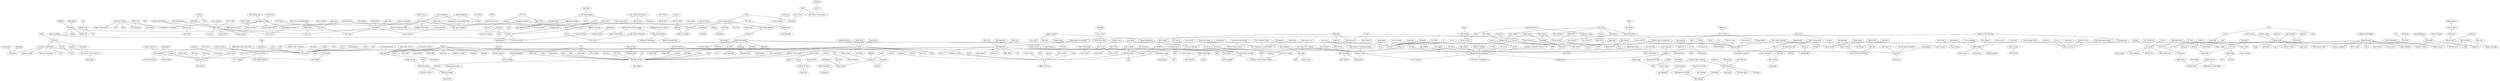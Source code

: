 strict graph "" {
	node [label="\N"];
	2049	[id=2049,
		label="Sophie Ellis-Bextor",
		level=1,
		pos="-1127.3484596606281,4242.748018159717",
		weight=0];
	79	[id=79,
		label="Scissor Sisters",
		level=2,
		pos="-621.5321526688048,4108.600794543954",
		weight=0];
	2049 -- 79	[level=2];
	2165	[id=2165,
		label=Sugababes,
		level=2,
		pos="-1189.924480023024,3728.1135787610174",
		weight=0];
	2049 -- 2165	[level=2];
	120	[id=120,
		label=Mika,
		level=2,
		pos="-1578.2223862706971,4047.2737453549175",
		weight=0];
	2049 -- 120	[level=2];
	170	[id=170,
		label="Just Jack",
		level=1,
		pos="-1387.7433081205654,3566.989301510276",
		weight=0];
	2049 -- 170	[level=1];
	393	[id=393,
		label="Kylie Minogue",
		level=2,
		pos="-437.0983843365857,4289.372577010472",
		weight=0];
	2049 -- 393	[level=2];
	1073	[id=1073,
		label=Madonna,
		level=1,
		pos="-1534.027091794063,3855.136773862519",
		weight=0];
	2049 -- 1073	[level=1];
	1328	[id=1328,
		label="Lily Allen",
		level=2,
		pos="-1591.7021584784484,4403.590665902673",
		weight=0];
	2049 -- 1328	[level=2];
	1618	[id=1618,
		label="Gwen Stefani",
		level=1,
		pos="-1074.2273695370504,4835.603641260033",
		weight=0];
	2049 -- 1618	[level=1];
	1776	[id=1776,
		label=Goldfrapp,
		level=1,
		pos="-662.5098081812312,3903.09190066985",
		weight=0];
	2049 -- 1776	[level=1];
	2001	[id=2001,
		label=Dido,
		level=1,
		pos="-1696.4503758014291,4221.876192088108",
		weight=0];
	2049 -- 2001	[level=1];
	4	[id=4,
		label=Tricky,
		level=2,
		pos="-2857.552694488155,4379.134212029774",
		weight=0];
	2386	[id=2386,
		label="DJ Krush",
		level=1,
		pos="-2808.816782015572,4929.136131837113",
		weight=0];
	4 -- 2386	[level=2];
	7	[id=7,
		label=Calexico,
		level=2,
		pos="-8107.924815502072,9322.615118958045",
		weight=0];
	347	[id=347,
		label=DeVotchKa,
		level=2,
		pos="-8422.153846605454,9662.206525211062",
		weight=0];
	7 -- 347	[level=2];
	1468	[id=1468,
		label=Wilco,
		level=2,
		pos="-7675.931907706381,9090.868845410452",
		weight=0];
	7 -- 1468	[level=2];
	2056	[id=2056,
		label="The Ronettes",
		level=2,
		pos="2119.3921053075023,-14300.393808144117",
		weight=0];
	1065	[id=1065,
		label="The Supremes",
		level=2,
		pos="2096.694678687894,-14829.148713610997",
		weight=0];
	2056 -- 1065	[level=2];
	1086	[id=1086,
		label="The Righteous Brothers",
		level=1,
		pos="2132.8385152657797,-13750.211584259361",
		weight=0];
	2056 -- 1086	[level=2];
	10	[id=10,
		label="The O'Jays",
		level=2,
		pos="5224.69016807072,-9930.724767285568",
		weight=0];
	31	[id=31,
		label="Barry White",
		level=2,
		pos="4781.660576632508,-9427.410640839316",
		weight=0];
	10 -- 31	[level=2];
	2105	[id=2105,
		label="Stevie Wonder",
		level=2,
		pos="5707.537089317835,-9826.817955413911",
		weight=0];
	10 -- 2105	[level=2];
	163	[id=163,
		label="Al Green",
		level=2,
		pos="5459.121321753108,-10366.938187767111",
		weight=0];
	10 -- 163	[level=2];
	2328	[id=2328,
		label="Bill Withers",
		level=2,
		pos="5673.885312142731,-10212.13484371124",
		weight=0];
	10 -- 2328	[level=2];
	1909	[id=1909,
		label="The Isley Brothers",
		level=2,
		pos="5763.232999126183,-10634.839479921775",
		weight=0];
	10 -- 1909	[level=2];
	12	[id=12,
		label=Enigma,
		level=2,
		pos="2928.038639351655,4906.571135365877",
		weight=0];
	774	[id=774,
		label=Schiller,
		level=2,
		pos="2428.5572657196435,4880.2155698911865",
		weight=0];
	12 -- 774	[level=2];
	2060	[id=2060,
		label="Arctic Monkeys",
		level=1,
		pos="-7757.023554334435,9946.204931544757",
		weight=0];
	1429	[id=1429,
		label=Babyshambles,
		level=1,
		pos="-8220.095321340616,10242.24621028214",
		weight=0];
	2060 -- 1429	[level=1];
	2061	[id=2061,
		label="Jimmy Eat World",
		level=1,
		pos="1409.506774552015,-2513.5741113380495",
		weight=0];
	2171	[id=2171,
		label="The Ataris",
		level=1,
		pos="1332.7930926354295,-1962.4483893864806",
		weight=0];
	2061 -- 2171	[level=1];
	1457	[id=1457,
		label="Further Seems Forever",
		level=2,
		pos="1136.6707149505999,-2937.9258750772806",
		weight=0];
	2061 -- 1457	[level=2];
	15	[id=15,
		label=Garbage,
		level=1,
		pos="144.10107827724937,6171.430093826422",
		weight=0];
	217	[id=217,
		label="No Doubt",
		level=1,
		pos="-327.28073866801526,5875.166944087061",
		weight=0];
	15 -- 217	[level=1];
	16	[id=16,
		label="Modest Mouse",
		level=1,
		pos="-5144.52032529895,6877.160777466273",
		weight=0];
	637	[id=637,
		label="Ugly Casanova",
		level=1,
		pos="-5682.791294752456,7019.764908880265",
		weight=0];
	16 -- 637	[level=1];
	19	[id=19,
		label="The Microphones",
		level=2,
		pos="-5222.560801329795,7063.231583731942",
		weight=0];
	19 -- 637	[level=2];
	1599	[id=1599,
		label=Smog,
		level=2,
		pos="-5328.01750421888,7512.816083657723",
		weight=0];
	19 -- 1599	[level=2];
	2070	[id=2070,
		label=Quantic,
		level=2,
		pos="-4287.427238703514,5259.938210571243",
		weight=0];
	85	[id=85,
		label="The Quantic Soul Orchestra",
		level=2,
		pos="-4488.770867022227,4814.856383467582",
		weight=0];
	2070 -- 85	[level=2];
	2017	[id=2017,
		label="9 Lazy 9",
		level=2,
		pos="-3889.7630058182067,5013.440547918497",
		weight=0];
	2070 -- 2017	[level=2];
	2071	[id=2071,
		label="Maroon 5",
		level=1,
		pos="4309.193593571728,-3323.116741065319",
		weight=0];
	931	[id=931,
		label=OneRepublic,
		level=1,
		pos="3774.435767559569,-3431.271519253065",
		weight=0];
	2071 -- 931	[level=1];
	1434	[id=1434,
		label="Simply Red",
		level=1,
		pos="3996.735399951534,-8863.9332080877",
		weight=0];
	31 -- 1434	[level=2];
	33	[id=33,
		label=Morcheeba,
		level=2,
		pos="-3358.175058721882,6566.735384846686",
		weight=0];
	2460	[id=2460,
		label=Portishead,
		level=1,
		pos="-3841.6713517250855,6405.1885971069005",
		weight=0];
	33 -- 2460	[level=2];
	2082	[id=2082,
		label="of Montreal",
		level=2,
		pos="-6518.9723091291,7376.682404424237",
		weight=0];
	310	[id=310,
		label="The Apples in Stereo",
		level=1,
		pos="-6628.844881216868,7883.800396476716",
		weight=0];
	2082 -- 310	[level=2];
	2084	[id=2084,
		label="Black Rebel Motorcycle Club",
		level=2,
		pos="-1339.0488221530409,2333.7488701601937",
		weight=0];
	1555	[id=1555,
		label="The Verve",
		level=1,
		pos="-1544.4582735936935,1851.0817075748482",
		weight=0];
	2084 -- 1555	[level=2];
	39	[id=39,
		label="Four Tet",
		level=2,
		pos="-4683.990260914652,5588.210473674291",
		weight=0];
	379	[id=379,
		label=Apparat,
		level=2,
		pos="-4203.43833692255,5803.30464223837",
		weight=0];
	39 -- 379	[level=2];
	1608	[id=1608,
		label="Aphex Twin",
		level=2,
		pos="-4976.193315329869,5185.622214247982",
		weight=0];
	39 -- 1608	[level=2];
	41	[id=41,
		label="The Vines",
		level=2,
		pos="-317.2521204108508,940.8526482239461",
		weight=0];
	1687	[id=1687,
		label="The White Stripes",
		level=1,
		pos="-260.58130308161617,1445.627409148772",
		weight=0];
	41 -- 1687	[level=2];
	44	[id=44,
		label=Alphaville,
		level=1,
		pos="5706.701058055911,-11754.169498408028",
		weight=0];
	1096	[id=1096,
		label=Sandra,
		level=1,
		pos="6185.887619299698,-12276.55477285475",
		weight=0];
	44 -- 1096	[level=1];
	1221	[id=1221,
		label=Falco,
		level=1,
		pos="5112.793615856168,-11025.949338331897",
		weight=0];
	44 -- 1221	[level=1];
	2092	[id=2092,
		label="50 Cent",
		level=2,
		pos="1215.263002154585,9360.871415795578",
		weight=0];
	95	[id=95,
		label="Snoop Dogg",
		level=2,
		pos="1366.47299225094,9838.455167722514",
		weight=0];
	2092 -- 95	[level=2];
	749	[id=749,
		label="Lloyd Banks",
		level=2,
		pos="1160.5158290023676,8862.316146988931",
		weight=0];
	2092 -- 749	[level=2];
	46	[id=46,
		label="Arch Enemy",
		level=2,
		pos="4151.140136976992,302.8398495442477",
		weight=0];
	2303	[id=2303,
		label="Dark Tranquillity",
		level=2,
		pos="4655.135329821509,199.4482663891887",
		weight=0];
	46 -- 2303	[level=2];
	1272	[id=1272,
		label="Lamb of God",
		level=1,
		pos="3622.938528626563,312.89990011551504",
		weight=0];
	46 -- 1272	[level=2];
	48	[id=48,
		label="The Cranberries",
		level=1,
		pos="-295.23068001815284,6307.430974872799",
		weight=0];
	48 -- 217	[level=1];
	51	[id=51,
		label=Télépopmusik,
		level=2,
		pos="-3661.0163181003736,6333.091084228416",
		weight=0];
	1243	[id=1243,
		label=UNKLE,
		level=1,
		pos="-3455.399444288111,5882.831250346548",
		weight=0];
	51 -- 1243	[level=2];
	52	[id=52,
		label="Kings of Leon",
		level=1,
		pos="678.26200826165,1407.9300064773927",
		weight=0];
	1204	[id=1204,
		label="The Black Keys",
		level=1,
		pos="237.90120373852335,1723.9865173880003",
		weight=0];
	52 -- 1204	[level=1];
	2099	[id=2099,
		label=Redman,
		level=1,
		pos="835.1294401720941,10912.287869773272",
		weight=0];
	2249	[id=2249,
		label="Masta Ace",
		level=1,
		pos="303.26558710587017,10701.888537811687",
		weight=0];
	2099 -- 2249	[level=1];
	2046	[id=2046,
		label="Method Man",
		level=1,
		pos="1324.1116410581283,11182.0884395787",
		weight=0];
	2099 -- 2046	[level=1];
	2100	[id=2100,
		label="The Flaming Lips",
		level=1,
		pos="-7086.529158070163,7580.21734396638",
		weight=0];
	2100 -- 310	[level=1];
	55	[id=55,
		label=Mogwai,
		level=2,
		pos="5649.258995244394,1499.5929821002937",
		weight=0];
	703	[id=703,
		label="A Silver Mt. Zion",
		level=1,
		pos="5155.474170170995,1578.1958431180833",
		weight=0];
	55 -- 703	[level=2];
	58	[id=58,
		label="Sunset Rubdown",
		level=1,
		pos="-5599.1442800218265,6392.228684118401",
		weight=0];
	58 -- 637	[level=1];
	1116	[id=1116,
		label="Casiotone for the Painfully Alone",
		level=1,
		pos="-6136.884615413335,6537.7495886615525",
		weight=0];
	58 -- 1116	[level=1];
	60	[id=60,
		label="Bette Midler",
		level=1,
		pos="5362.663724014494,-10979.21140681204",
		weight=0];
	1691	[id=1691,
		label="Alison Moyet",
		level=1,
		pos="4697.911170641788,-10023.239806523332",
		weight=0];
	60 -- 1691	[level=1];
	1741	[id=1741,
		label="Judy Garland",
		level=1,
		pos="6044.64224850221,-11810.447037471848",
		weight=0];
	60 -- 1741	[level=1];
	61	[id=61,
		label="Lil' Kim",
		level=1,
		pos="-41.794145826421584,7433.895450066057",
		weight=0];
	1759	[id=1759,
		label="Mary J. Blige",
		level=1,
		pos="-618.3697554122672,7176.762146366178",
		weight=0];
	61 -- 1759	[level=1];
	1966	[id=1966,
		label="LL Cool J",
		level=1,
		pos="-71.35679848089376,8025.9225578251935",
		weight=0];
	61 -- 1966	[level=1];
	64	[id=64,
		label="Pet Shop Boys",
		level=2,
		pos="5147.075701397029,-10418.97508172913",
		weight=0];
	64 -- 1691	[level=2];
	67	[id=67,
		label=Nas,
		level=2,
		pos="102.41644198733206,10026.069954691888",
		weight=0];
	1117	[id=1117,
		label="Mos Def",
		level=1,
		pos="511.443888801208,9734.664670433047",
		weight=0];
	67 -- 1117	[level=2];
	75	[id=75,
		label=Vitalic,
		level=2,
		pos="-5447.720464140133,8305.360854778923",
		weight=0];
	894	[id=894,
		label="Miss Kittin & The Hacker",
		level=2,
		pos="-4901.965106939018,8301.619499180975",
		weight=0];
	75 -- 894	[level=2];
	944	[id=944,
		label="Boys Noize",
		level=2,
		pos="-5082.390778276815,7948.964124268083",
		weight=0];
	75 -- 944	[level=2];
	2124	[id=2124,
		label="Aretha Franklin",
		level=2,
		pos="574.7739984960838,7619.764929500427",
		weight=0];
	422	[id=422,
		label="Joss Stone",
		level=1,
		pos="182.67628184596697,7302.367794415355",
		weight=0];
	2124 -- 422	[level=2];
	77	[id=77,
		label="José González",
		level=2,
		pos="-8444.221626781818,8591.329943020575",
		weight=0];
	2446	[id=2446,
		label="Fleet Foxes",
		level=1,
		pos="-8239.28912870733,9275.545665227914",
		weight=0];
	77 -- 2446	[level=2];
	2125	[id=2125,
		label="Jennifer Lopez",
		level=2,
		pos="-44.1095350209946,6567.2175890338385",
		weight=0];
	616	[id=616,
		label="Mariah Carey",
		level=1,
		pos="-636.1493363551965,6597.054573559226",
		weight=0];
	2125 -- 616	[level=2];
	2126	[id=2126,
		label=Roxette,
		level=1,
		pos="5792.403012107721,-12689.179223173369",
		weight=0];
	2377	[id=2377,
		label=ABBA,
		level=2,
		pos="5945.525459250981,-13179.806733297502",
		weight=0];
	2126 -- 2377	[level=2];
	2126 -- 1096	[level=1];
	2018	[id=2018,
		label="Bon Jovi",
		level=1,
		pos="5228.436527815245,-12266.761102224142",
		weight=0];
	2126 -- 2018	[level=1];
	2128	[id=2128,
		label="Dashboard Confessional",
		level=2,
		pos="720.1095971019276,-3213.6998098131066",
		weight=0];
	2128 -- 1457	[level=2];
	82	[id=82,
		label="Annie Lennox",
		level=1,
		pos="4699.687880692443,-8953.02856509361",
		weight=0];
	2584	[id=2584,
		label="Kate Bush",
		level=1,
		pos="5213.94602940213,-9306.740588973436",
		weight=0];
	82 -- 2584	[level=1];
	82 -- 1434	[level=1];
	2034	[id=2034,
		label=Jamiroquai,
		level=2,
		pos="-4881.2003894014015,4505.328534525574",
		weight=0];
	85 -- 2034	[level=2];
	2135	[id=2135,
		label="Natasha Bedingfield",
		level=2,
		pos="-172.14203240069565,5071.514964728665",
		weight=0];
	2152	[id=2152,
		label="Ashlee Simpson",
		level=1,
		pos="-651.3389567724153,5261.435246879579",
		weight=0];
	2135 -- 2152	[level=2];
	89	[id=89,
		label=Jem,
		level=2,
		pos="-2759.8629799510986,7150.39148728808",
		weight=0];
	151	[id=151,
		label="Bitter:Sweet",
		level=2,
		pos="-3246.6556014851312,7061.430272147751",
		weight=0];
	89 -- 151	[level=2];
	91	[id=91,
		label="Regina Spektor",
		level=2,
		pos="3391.6629736633095,-5507.717125211395",
		weight=0];
	548	[id=548,
		label="Ingrid Michaelson",
		level=2,
		pos="2893.1852462936313,-5277.291177480403",
		weight=0];
	91 -- 548	[level=2];
	823	[id=823,
		label="Imogen Heap",
		level=2,
		pos="3768.798991971184,-5175.5844813848125",
		weight=0];
	91 -- 823	[level=2];
	1217	[id=1217,
		label="Kate Nash",
		level=2,
		pos="3888.320755485072,-5554.908816284607",
		weight=0];
	91 -- 1217	[level=2];
	1833	[id=1833,
		label="Rilo Kiley",
		level=2,
		pos="3703.249344763473,-5900.928281045084",
		weight=0];
	91 -- 1833	[level=2];
	94	[id=94,
		label="The Clash",
		level=1,
		pos="4438.364684405864,-13363.509665270214",
		weight=0];
	1344	[id=1344,
		label="The Damned",
		level=1,
		pos="4352.276992557479,-12820.240791683134",
		weight=0];
	94 -- 1344	[level=1];
	2232	[id=2232,
		label="2Pac",
		level=2,
		pos="1440.8344195754032,10333.282489769766",
		weight=0];
	95 -- 2232	[level=2];
	416	[id=416,
		label="Dr. Dre",
		level=2,
		pos="1860.0683215502222,9919.697339449403",
		weight=0];
	95 -- 416	[level=2];
	2143	[id=2143,
		label="Modest Petrovich Mussorgsky",
		level=2,
		pos="-2784.9342379914046,7596.72875133456",
		weight=0];
	1669	[id=1669,
		label="Felix Mendelssohn",
		level=2,
		pos="-3066.45686268703,8128.088662328679",
		weight=0];
	2143 -- 1669	[level=2];
	1984	[id=1984,
		label="Dmitri Shostakovich",
		level=2,
		pos="-2583.237983603738,7010.65811338833",
		weight=0];
	2143 -- 1984	[level=2];
	2144	[id=2144,
		label="Jack Johnson",
		level=1,
		pos="2635.556471753205,-5520.090287697953",
		weight=0];
	1711	[id=1711,
		label="Tristan Prettyman",
		level=1,
		pos="2417.7422903837173,-4928.898437130965",
		weight=0];
	2144 -- 1711	[level=1];
	1924	[id=1924,
		label="Dave Matthews & Tim Reynolds",
		level=1,
		pos="2839.659905528302,-6085.046478416249",
		weight=0];
	2144 -- 1924	[level=1];
	2146	[id=2146,
		label=Prince,
		level=2,
		pos="6478.775480486003,-11028.305705020037",
		weight=0];
	1433	[id=1433,
		label="Rick James",
		level=2,
		pos="6047.595960270388,-10781.56315791442",
		weight=0];
	2146 -- 1433	[level=2];
	99	[id=99,
		label="Queens of the Stone Age",
		level=1,
		pos="-107.28372389046456,-725.342877644199",
		weight=0];
	325	[id=325,
		label="Rage Against the Machine",
		level=1,
		pos="131.14855871378927,-176.20769581055796",
		weight=0];
	99 -- 325	[level=1];
	1212	[id=1212,
		label=Soundgarden,
		level=1,
		pos="-409.9712510270457,-1263.7818018752005",
		weight=0];
	99 -- 1212	[level=1];
	1677	[id=1677,
		label="Foo Fighters",
		level=1,
		pos="313.17254156945,-1076.6025193899939",
		weight=0];
	99 -- 1677	[level=1];
	2148	[id=2148,
		label="Massive Attack",
		level=1,
		pos="-3288.2629948141303,5213.211662076645",
		weight=0];
	2148 -- 2386	[level=1];
	1919	[id=1919,
		label="The Dust Brothers",
		level=1,
		pos="-2872.6272544462067,5421.6372759030655",
		weight=0];
	2148 -- 1919	[level=1];
	2152 -- 217	[level=1];
	413	[id=413,
		label="Nelly Furtado",
		level=1,
		pos="-564.4692197047862,4710.467953376332",
		weight=0];
	2152 -- 413	[level=1];
	2506	[id=2506,
		label="Katy Perry",
		level=2,
		pos="-894.3166265710702,4828.244134799874",
		weight=0];
	2152 -- 2506	[level=2];
	776	[id=776,
		label="The Pussycat Dolls",
		level=1,
		pos="-729.3498192680895,5997.9112065778245",
		weight=0];
	2152 -- 776	[level=1];
	1057	[id=1057,
		label="Avril Lavigne",
		level=1,
		pos="-87.53109465950496,5232.031029912769",
		weight=0];
	2152 -- 1057	[level=1];
	1081	[id=1081,
		label="Britney Spears",
		level=1,
		pos="-709.1640962203069,5808.382528189843",
		weight=0];
	2152 -- 1081	[level=1];
	1371	[id=1371,
		label="The Veronicas",
		level=2,
		pos="-357.72986785101995,5699.912271751695",
		weight=0];
	2152 -- 1371	[level=2];
	1447	[id=1447,
		label="Kelly Clarkson",
		level=1,
		pos="-219.77694117241833,4864.79215296091",
		weight=0];
	2152 -- 1447	[level=1];
	2152 -- 1618	[level=1];
	1938	[id=1938,
		label="Christina Aguilera",
		level=1,
		pos="-239.61735187759342,5486.084405906644",
		weight=0];
	2152 -- 1938	[level=1];
	2006	[id=2006,
		label=Pink,
		level=2,
		pos="-393.34216631634604,4808.721985211516",
		weight=0];
	2152 -- 2006	[level=2];
	105	[id=105,
		label="Chet Baker",
		level=2,
		pos="7603.154488018385,-13802.247285860298",
		weight=0];
	788	[id=788,
		label="Charlie Parker",
		level=2,
		pos="7047.8494691141,-13432.774466514049",
		weight=0];
	105 -- 788	[level=2];
	1749	[id=1749,
		label="Billie Holiday",
		level=1,
		pos="6624.73300743612,-12792.719918994144",
		weight=0];
	105 -- 1749	[level=2];
	2153	[id=2153,
		label="Chris Rea",
		level=1,
		pos="3979.974176201526,-8385.27718098567",
		weight=0];
	2509	[id=2509,
		label="Rod Stewart",
		level=2,
		pos="4446.6165589993525,-8279.319034688026",
		weight=0];
	2153 -- 2509	[level=2];
	747	[id=747,
		label="Dire Straits",
		level=1,
		pos="4541.4705088718365,-8489.295929719417",
		weight=0];
	2153 -- 747	[level=1];
	868	[id=868,
		label="John Mayall & The Bluesbreakers",
		level=1,
		pos="3902.486925658875,-7848.898471920902",
		weight=0];
	2153 -- 868	[level=1];
	1617	[id=1617,
		label=Sting,
		level=1,
		pos="3596.6653000938004,-8878.512476198883",
		weight=0];
	2153 -- 1617	[level=1];
	2156	[id=2156,
		label=Slipknot,
		level=1,
		pos="1914.966135596701,473.59368416576694",
		weight=0];
	2204	[id=2204,
		label="Machine Head",
		level=1,
		pos="2512.166290484043,317.9595573222065",
		weight=0];
	2156 -- 2204	[level=1];
	2205	[id=2205,
		label="Ko\:042fn",
		level=1,
		pos="2148.5160431042063,987.1072728351676",
		weight=0];
	2156 -- 2205	[level=1];
	2319	[id=2319,
		label=Dope,
		level=1,
		pos="2485.788893906113,657.0319344396761",
		weight=0];
	2156 -- 2319	[level=1];
	2420	[id=2420,
		label="P.O.D.",
		level=2,
		pos="2406.5276648549193,485.2354100496095",
		weight=0];
	2156 -- 2420	[level=2];
	446	[id=446,
		label=Disturbed,
		level=2,
		pos="1492.8538457987777,770.1097808934437",
		weight=0];
	2156 -- 446	[level=2];
	2568	[id=2568,
		label="Linkin Park",
		level=1,
		pos="2381.7423934955636,800.5230901736015",
		weight=0];
	2156 -- 2568	[level=1];
	915	[id=915,
		label=Godsmack,
		level=2,
		pos="1647.6631544123115,896.7353923494613",
		weight=0];
	2156 -- 915	[level=2];
	1084	[id=1084,
		label="System of a Down",
		level=1,
		pos="1776.0250877671942,1018.3505130423671",
		weight=0];
	2156 -- 1084	[level=1];
	1099	[id=1099,
		label=Deftones,
		level=2,
		pos="2117.127925457852,-8.891479542789114",
		weight=0];
	2156 -- 1099	[level=2];
	1175	[id=1175,
		label="Papa Roach",
		level=1,
		pos="1294.5639620685479,242.34062775856194",
		weight=0];
	2156 -- 1175	[level=1];
	2040	[id=2040,
		label="Limp Bizkit",
		level=2,
		pos="1946.967739501913,974.2148102907697",
		weight=0];
	2156 -- 2040	[level=2];
	111	[id=111,
		label="R.E.M.",
		level=1,
		pos="3008.5660387964354,-4619.572270101811",
		weight=0];
	1446	[id=1446,
		label="Toad the Wet Sprocket",
		level=1,
		pos="2561.215092457828,-4301.053305017637",
		weight=0];
	111 -- 1446	[level=1];
	2161	[id=2161,
		label=Justice,
		level=1,
		pos="-4936.199949938316,7204.872491410053",
		weight=0];
	2321	[id=2321,
		label="LCD Soundsystem",
		level=1,
		pos="-4539.784705155757,6540.191996968897",
		weight=0];
	2161 -- 2321	[level=1];
	1646	[id=1646,
		label="DJ Mehdi",
		level=1,
		pos="-5128.149225181907,7523.340588417017",
		weight=0];
	2161 -- 1646	[level=1];
	116	[id=116,
		label="The Beatles",
		level=1,
		pos="2659.9408437207135,-12507.472133899695",
		weight=0];
	2259	[id=2259,
		label="Paul McCartney",
		level=1,
		pos="2362.2637113077117,-12028.792066773576",
		weight=0];
	116 -- 2259	[level=1];
	159	[id=159,
		label="No Use for a Name",
		level=1,
		pos="1227.115181761559,-1405.42270172167",
		weight=0];
	2171 -- 159	[level=1];
	840	[id=840,
		label=Lit,
		level=1,
		pos="1771.0828661860373,-2375.201544651706",
		weight=0];
	2171 -- 840	[level=1];
	1332	[id=1332,
		label=Sugarcult,
		level=2,
		pos="820.9786235283862,-1805.4382374496577",
		weight=0];
	2171 -- 1332	[level=2];
	2172	[id=2172,
		label="New Order",
		level=2,
		pos="-3175.2262912434594,453.60233806028907",
		weight=0];
	837	[id=837,
		label="Joy Division",
		level=1,
		pos="-3582.463326098918,743.553708984351",
		weight=0];
	2172 -- 837	[level=2];
	2174	[id=2174,
		label="Elvis Costello",
		level=2,
		pos="-9742.168990560058,8621.958878452817",
		weight=0];
	829	[id=829,
		label="Lou Reed",
		level=2,
		pos="-9286.142191717181,8418.288889560605",
		weight=0];
	2174 -- 829	[level=2];
	2175	[id=2175,
		label=Caesars,
		level=2,
		pos="-7567.3602672142315,9889.529724408312",
		weight=0];
	1361	[id=1361,
		label="The Perishers",
		level=2,
		pos="-7147.159863478935,9615.689400768453",
		weight=0];
	2175 -- 1361	[level=2];
	1689	[id=1689,
		label="Mando Diao",
		level=2,
		pos="-7702.65426683939,10380.505399451666",
		weight=0];
	2175 -- 1689	[level=2];
	130	[id=130,
		label="Robbie Williams",
		level=1,
		pos="-585.3434686345056,1798.2292500363037",
		weight=0];
	610	[id=610,
		label=Keane,
		level=1,
		pos="-968.3920133017342,2252.3364534420866",
		weight=0];
	130 -- 610	[level=1];
	2180	[id=2180,
		label="John Lennon",
		level=1,
		pos="2904.3487825910506,-11877.137490435445",
		weight=0];
	2180 -- 2259	[level=1];
	134	[id=134,
		label="Black Eyed Peas",
		level=1,
		pos="1486.895514411471,8568.673225019887",
		weight=0];
	615	[id=615,
		label="Sean Paul",
		level=1,
		pos="1703.5952060822624,9133.40376403606",
		weight=0];
	134 -- 615	[level=1];
	1450	[id=1450,
		label="Wyclef Jean",
		level=1,
		pos="870.8067245858826,8512.64835701383",
		weight=0];
	134 -- 1450	[level=1];
	2187	[id=2187,
		label="Green Day",
		level=1,
		pos="314.14194359959345,-208.2891087356087",
		weight=0];
	2497	[id=2497,
		label="The Offspring",
		level=1,
		pos="567.65073736113,282.35813937168496",
		weight=0];
	2187 -- 2497	[level=1];
	140	[id=140,
		label=Aerosmith,
		level=1,
		pos="5453.510494554377,-12914.41215611464",
		weight=0];
	140 -- 2018	[level=1];
	2188	[id=2188,
		label=Cream,
		level=2,
		pos="2464.1061580683486,-9036.549223878998",
		weight=0];
	1448	[id=1448,
		label="The Jimi Hendrix Experience",
		level=1,
		pos="2953.215155270347,-8937.914915381129",
		weight=0];
	2188 -- 1448	[level=2];
	2190	[id=2190,
		label="Breaking Benjamin",
		level=2,
		pos="1610.1463437534421,-64.8216408299055",
		weight=0];
	2190 -- 1175	[level=2];
	2191	[id=2191,
		label="Tori Amos",
		level=2,
		pos="4237.265209775145,-4655.2265823377875",
		weight=0];
	2344	[id=2344,
		label="Sarah Slean",
		level=2,
		pos="3749.853769864369,-4544.956744139734",
		weight=0];
	2191 -- 2344	[level=2];
	148	[id=148,
		label="Amy Winehouse",
		level=1,
		pos="368.6711625051362,7856.386968130388",
		weight=0];
	148 -- 422	[level=1];
	149	[id=149,
		label="Billy Joel",
		level=2,
		pos="2748.499909334132,-12339.04227338279",
		weight=0];
	149 -- 2259	[level=2];
	437	[id=437,
		label=Sia,
		level=2,
		pos="-2897.214042085109,7418.55574829891",
		weight=0];
	151 -- 437	[level=2];
	1877	[id=1877,
		label="Smoke City",
		level=2,
		pos="-3789.7555784201722,6716.646641810414",
		weight=0];
	151 -- 1877	[level=2];
	2200	[id=2200,
		label=Pelican,
		level=1,
		pos="4287.502886756009,957.045152148319",
		weight=0];
	262	[id=262,
		label="Red Sparowes",
		level=1,
		pos="4644.03666770999,1375.8585181422945",
		weight=0];
	2200 -- 262	[level=1];
	1250	[id=1250,
		label=Mastodon,
		level=1,
		pos="3748.3095830001507,848.4852249702437",
		weight=0];
	2200 -- 1250	[level=1];
	2203	[id=2203,
		label="Zbigniew Preisner",
		level=2,
		pos="-2697.0073768583034,5990.239368194703",
		weight=0];
	879	[id=879,
		label="Craig Armstrong",
		level=2,
		pos="-2390.6503447128352,5648.853235045268",
		weight=0];
	2203 -- 879	[level=2];
	961	[id=961,
		label="Kronos Quartet",
		level=2,
		pos="-2243.0090963418997,5711.92517659095",
		weight=0];
	2203 -- 961	[level=2];
	156	[id=156,
		label="The Doors",
		level=1,
		pos="3488.5483015667633,-9010.371292612437",
		weight=0];
	156 -- 1448	[level=1];
	663	[id=663,
		label=Sepultura,
		level=1,
		pos="3046.7132543695357,293.1093704917224",
		weight=0];
	2204 -- 663	[level=1];
	1527	[id=1527,
		label="Me First and the Gimme Gimmes",
		level=1,
		pos="1081.4898992653468,-811.8192430882823",
		weight=0];
	159 -- 1527	[level=1];
	160	[id=160,
		label="Damien Rice",
		level=2,
		pos="-9141.88264434005,9373.702132901313",
		weight=0];
	1596	[id=1596,
		label="Bon Iver",
		level=1,
		pos="-8726.677520511497,9201.767509152874",
		weight=0];
	160 -- 1596	[level=2];
	2212	[id=2212,
		label="We Are Scientists",
		level=2,
		pos="-2035.3562544494375,730.6886069546331",
		weight=0];
	1379	[id=1379,
		label="The Automatic",
		level=1,
		pos="-2106.5638113733585,1227.7082751181695",
		weight=0];
	2212 -- 1379	[level=2];
	2215	[id=2215,
		label="Three Days Grace",
		level=2,
		pos="1017.282653705138,-176.295668751064",
		weight=0];
	2215 -- 1175	[level=2];
	2217	[id=2217,
		label="Electric Light Orchestra",
		level=1,
		pos="2368.2143624824853,-11455.33860550567",
		weight=0];
	2217 -- 2259	[level=1];
	1495	[id=1495,
		label=Styx,
		level=1,
		pos="2885.798638226824,-11172.517252044892",
		weight=0];
	2217 -- 1495	[level=1];
	2271	[id=2271,
		label="The Ting Tings",
		level=2,
		pos="-1461.6121432942377,3083.5262546555214",
		weight=0];
	170 -- 2271	[level=2];
	458	[id=458,
		label="Basement Jaxx",
		level=2,
		pos="-899.645995751039,3466.7306322291274",
		weight=0];
	170 -- 458	[level=2];
	765	[id=765,
		label="Stereo MC's",
		level=1,
		pos="-1908.9293857737296,3977.7893870853836",
		weight=0];
	170 -- 765	[level=1];
	1107	[id=1107,
		label="M.I.A.",
		level=2,
		pos="-1264.907105485889,3091.193039270286",
		weight=0];
	170 -- 1107	[level=2];
	1487	[id=1487,
		label="The Feeling",
		level=1,
		pos="-1105.9520359731505,2913.0705290076708",
		weight=0];
	170 -- 1487	[level=1];
	1512	[id=1512,
		label="Daniel Bedingfield",
		level=2,
		pos="-1701.4393609019396,3103.4474890049078",
		weight=0];
	170 -- 1512	[level=2];
	171	[id=171,
		label="Tegan and Sara",
		level=2,
		pos="1920.3284449430457,1572.1415751393777",
		weight=0];
	348	[id=348,
		label="Yeah Yeah Yeahs",
		level=1,
		pos="1542.011252288884,1899.5849808159173",
		weight=0];
	171 -- 348	[level=2];
	181	[id=181,
		label=Beyoncé,
		level=2,
		pos="-136.96985436046714,6412.500178375889",
		weight=0];
	181 -- 616	[level=2];
	191	[id=191,
		label="David Gray",
		level=2,
		pos="3338.369540071211,-6123.7086363489525",
		weight=0];
	191 -- 1924	[level=2];
	192	[id=192,
		label="blink-182",
		level=1,
		pos="31.396542372865156,404.2317862227053",
		weight=0];
	192 -- 2497	[level=1];
	193	[id=193,
		label=Lostprophets,
		level=2,
		pos="457.4601465602733,-2166.7709704299004",
		weight=0];
	193 -- 1332	[level=2];
	2241	[id=2241,
		label="Primal Scream",
		level=1,
		pos="-2189.818403353541,1952.6246468937975",
		weight=0];
	2256	[id=2256,
		label="The Raveonettes",
		level=1,
		pos="-2786.8281618642636,1905.5188323709544",
		weight=0];
	2241 -- 2256	[level=1];
	2241 -- 1555	[level=1];
	195	[id=195,
		label="Peter Gabriel",
		level=1,
		pos="5726.740644769043,-9630.77021214265",
		weight=0];
	248	[id=248,
		label="David Gilmour",
		level=1,
		pos="6180.663293087751,-9985.547051766294",
		weight=0];
	195 -- 248	[level=1];
	195 -- 2584	[level=1];
	2244	[id=2244,
		label=Timbaland,
		level=2,
		pos="934.1953218736862,9341.032416624104",
		weight=0];
	855	[id=855,
		label="Kanye West",
		level=1,
		pos="505.99615057176754,9104.799308275899",
		weight=0];
	2244 -- 855	[level=2];
	2246	[id=2246,
		label="Gin Blossoms",
		level=2,
		pos="1543.7629218731408,-4031.7273732108883",
		weight=0];
	236	[id=236,
		label="4 Non Blondes",
		level=2,
		pos="1355.617729168144,-4487.880567556707",
		weight=0];
	2246 -- 236	[level=2];
	1533	[id=1533,
		label="The Verve Pipe",
		level=1,
		pos="1781.4040317407157,-3521.663070512452",
		weight=0];
	2246 -- 1533	[level=2];
	1816	[id=1816,
		label="Gang Starr",
		level=1,
		pos="671.7169252551396,10149.78906451644",
		weight=0];
	2249 -- 1816	[level=1];
	2251	[id=2251,
		label="Pink Floyd",
		level=1,
		pos="6553.377942788027,-10396.666336276396",
		weight=0];
	2251 -- 248	[level=1];
	205	[id=205,
		label=Sublime,
		level=2,
		pos="-127.44545088421063,6142.749683539838",
		weight=0];
	205 -- 217	[level=2];
	206	[id=206,
		label=Doves,
		level=2,
		pos="-1045.7970591778676,2040.8536560836837",
		weight=0];
	206 -- 1555	[level=2];
	2255	[id=2255,
		label="Rory Gallagher",
		level=1,
		pos="3855.5212145477394,-7630.430433318128",
		weight=0];
	768	[id=768,
		label="Thin Lizzy",
		level=1,
		pos="4176.162102379463,-8061.413260806938",
		weight=0];
	2255 -- 768	[level=1];
	920	[id=920,
		label="Johnny Winter",
		level=1,
		pos="3352.7329979029214,-7859.869479803976",
		weight=0];
	2255 -- 920	[level=1];
	2368	[id=2368,
		label="Yo La Tengo",
		level=1,
		pos="-3509.062243361536,1806.4870275680541",
		weight=0];
	2256 -- 2368	[level=1];
	1252	[id=1252,
		label="The Dandy Warhols",
		level=2,
		pos="-3235.100500425205,2060.954478124049",
		weight=0];
	2256 -- 1252	[level=2];
	2258	[id=2258,
		label=Underworld,
		level=2,
		pos="-1491.707286241286,4738.212573586205",
		weight=0];
	1960	[id=1960,
		label="FC/Kahuna",
		level=1,
		pos="-1991.2260797183962,4796.6646367248395",
		weight=0];
	2258 -- 1960	[level=2];
	689	[id=689,
		label="The Beach Boys",
		level=1,
		pos="2895.783366531449,-12203.73679199622",
		weight=0];
	2259 -- 689	[level=1];
	927	[id=927,
		label="The Hollies",
		level=1,
		pos="1947.2253980244786,-12568.521260106203",
		weight=0];
	2259 -- 927	[level=1];
	1219	[id=1219,
		label="The Kinks",
		level=1,
		pos="2138.673981316106,-12591.098952229058",
		weight=0];
	2259 -- 1219	[level=1];
	1931	[id=1931,
		label="Elton John",
		level=1,
		pos="2342.079523008696,-12575.43555803107",
		weight=0];
	2259 -- 1931	[level=1];
	213	[id=213,
		label="Iron & Wine",
		level=1,
		pos="-8011.654936189107,8667.819364662899",
		weight=0];
	213 -- 2446	[level=1];
	215	[id=215,
		label=Jet,
		level=2,
		pos="210.02086668248467,1242.063405737816",
		weight=0];
	215 -- 1687	[level=2];
	2268	[id=2268,
		label="The Cardigans",
		level=2,
		pos="206.12437817269063,5978.24673269254",
		weight=0];
	217 -- 2268	[level=2];
	2468	[id=2468,
		label="Sheryl Crow",
		level=2,
		pos="-31.843703519075632,6187.574274116729",
		weight=0];
	217 -- 2468	[level=2];
	1125	[id=1125,
		label="Alanis Morissette",
		level=1,
		pos="268.73862651851914,5799.759340905164",
		weight=0];
	217 -- 1125	[level=1];
	1693	[id=1693,
		label="Fiona Apple",
		level=2,
		pos="161.22880525798723,5677.707020107304",
		weight=0];
	217 -- 1693	[level=2];
	2266	[id=2266,
		label="Quiet Riot",
		level=1,
		pos="5797.620057333917,-13692.363881085945",
		weight=0];
	305	[id=305,
		label="Alice Cooper",
		level=2,
		pos="6238.385236897877,-13900.363719624467",
		weight=0];
	2266 -- 305	[level=2];
	1009	[id=1009,
		label=Cinderella,
		level=1,
		pos="5693.913658130323,-13152.09250397098",
		weight=0];
	2266 -- 1009	[level=1];
	1364	[id=1364,
		label="Ozzy Osbourne",
		level=1,
		pos="6246.9581805356465,-14375.20553357888",
		weight=0];
	2266 -- 1364	[level=1];
	224	[id=224,
		label="Sunrise Avenue",
		level=1,
		pos="3191.303390902864,-3202.59023859082",
		weight=0];
	307	[id=307,
		label=Daughtry,
		level=1,
		pos="2668.8113468246634,-3110.8127477877606",
		weight=0];
	224 -- 307	[level=1];
	224 -- 931	[level=1];
	1762	[id=1762,
		label="Simple Plan",
		level=2,
		pos="3525.9513101066223,-3551.6247869566077",
		weight=0];
	224 -- 1762	[level=2];
	1854	[id=1854,
		label=Hoobastank,
		level=2,
		pos="3696.198639911117,-3247.2501220930167",
		weight=0];
	224 -- 1854	[level=2];
	2272	[id=2272,
		label="Stone Temple Pilots",
		level=2,
		pos="-944.1734139079349,-2208.293851355394",
		weight=0];
	1673	[id=1673,
		label="Alice in Chains",
		level=1,
		pos="-718.8200642572443,-1763.7398871178564",
		weight=0];
	2272 -- 1673	[level=2];
	228	[id=228,
		label=Pulp,
		level=2,
		pos="-1076.7188869111365,956.1077750705299",
		weight=0];
	533	[id=533,
		label=Supergrass,
		level=2,
		pos="-1427.9704396570937,1298.2643284125709",
		weight=0];
	228 -- 533	[level=2];
	2280	[id=2280,
		label=Pain,
		level=1,
		pos="2251.062669398323,1162.8766158275441",
		weight=0];
	2280 -- 2319	[level=1];
	2335	[id=2335,
		label="Rob Zombie",
		level=2,
		pos="2551.9112622806597,1561.9282814688709",
		weight=0];
	2280 -- 2335	[level=2];
	1372	[id=1372,
		label=Rammstein,
		level=1,
		pos="2800.174194104089,1134.4057848399634",
		weight=0];
	2280 -- 1372	[level=1];
	233	[id=233,
		label="Noah and the Whale",
		level=1,
		pos="-8332.430342567382,9365.050305347968",
		weight=0];
	2289	[id=2289,
		label="Mystery Jets",
		level=1,
		pos="-8766.755699218515,9562.982921385192",
		weight=0];
	233 -- 2289	[level=1];
	233 -- 2446	[level=1];
	2281	[id=2281,
		label="Sonic Youth",
		level=1,
		pos="-3688.0001304447414,1287.5163033758608",
		weight=0];
	2281 -- 2368	[level=1];
	2281 -- 837	[level=1];
	1018	[id=1018,
		label="Joan Osborne",
		level=2,
		pos="1213.56199765035,-4989.478077517688",
		weight=0];
	236 -- 1018	[level=2];
	237	[id=237,
		label="Cyndi Lauper",
		level=2,
		pos="4859.833632781125,-10166.493696623133",
		weight=0];
	1115	[id=1115,
		label="Donna Summer",
		level=2,
		pos="5306.040231595021,-10683.658441270063",
		weight=0];
	237 -- 1115	[level=2];
	1513	[id=1513,
		label="Pat Benatar",
		level=2,
		pos="5373.651504957441,-10636.145156974086",
		weight=0];
	237 -- 1513	[level=2];
	237 -- 1691	[level=2];
	239	[id=239,
		label="Iron Maiden",
		level=1,
		pos="8006.881713385437,-16468.09744995343",
		weight=0];
	1812	[id=1812,
		label=Helloween,
		level=1,
		pos="7486.083579798409,-16331.793518850072",
		weight=0];
	239 -- 1812	[level=1];
	1449	[id=1449,
		label="Bloc Party",
		level=1,
		pos="-9046.791678496533,9813.755738585845",
		weight=0];
	2289 -- 1449	[level=1];
	244	[id=244,
		label=Shakira,
		level=2,
		pos="-2616.0045030897127,2744.9809034895156",
		weight=0];
	470	[id=470,
		label="Enrique Iglesias",
		level=2,
		pos="-2263.846438387691,2390.8951686252653",
		weight=0];
	244 -- 470	[level=2];
	2295	[id=2295,
		label="John Mayer Trio",
		level=1,
		pos="3070.928866909617,-6665.247071121656",
		weight=0];
	2579	[id=2579,
		label="B.B. King & Eric Clapton",
		level=1,
		pos="3220.677375876699,-7285.462325509601",
		weight=0];
	2295 -- 2579	[level=1];
	2295 -- 1924	[level=1];
	1630	[id=1630,
		label=Genesis,
		level=2,
		pos="6368.96434124111,-10460.595017773057",
		weight=0];
	248 -- 1630	[level=2];
	2296	[id=2296,
		label="Good Charlotte",
		level=2,
		pos="1028.405007258772,87.54952713585055",
		weight=0];
	2296 -- 2497	[level=2];
	838	[id=838,
		label="In Flames",
		level=2,
		pos="5106.338412356083,420.7783427486311",
		weight=0];
	2303 -- 838	[level=2];
	256	[id=256,
		label=Joe,
		level=2,
		pos="2328.0327816745153,8854.770985542054",
		weight=0];
	334	[id=334,
		label=Usher,
		level=2,
		pos="2829.971228143701,8880.564929043501",
		weight=0];
	256 -- 334	[level=2];
	378	[id=378,
		label=Musiq,
		level=2,
		pos="1931.5716520670094,8443.463307883945",
		weight=0];
	256 -- 378	[level=2];
	258	[id=258,
		label=Pixies,
		level=1,
		pos="309.6122529534824,1367.1134206277136",
		weight=0];
	258 -- 1687	[level=1];
	2307	[id=2307,
		label=Moloko,
		level=2,
		pos="-3327.236518832987,6316.239290806476",
		weight=0];
	2307 -- 2460	[level=2];
	262 -- 703	[level=1];
	2314	[id=2314,
		label="The Hives",
		level=2,
		pos="-702.4164103318969,1238.5730642259432",
		weight=0];
	2314 -- 1687	[level=2];
	2318	[id=2318,
		label="Justin Timberlake",
		level=1,
		pos="-671.1890449681161,6371.591772607495",
		weight=0];
	2318 -- 1081	[level=1];
	273	[id=273,
		label="Elliott Smith",
		level=2,
		pos="-9570.61477967508,9837.091898682285",
		weight=0];
	1070	[id=1070,
		label="Pedro the Lion",
		level=1,
		pos="-9082.87823783964,9851.83601989834",
		weight=0];
	273 -- 1070	[level=2];
	2382	[id=2382,
		label="Junior Boys",
		level=2,
		pos="-4197.920989248385,6782.9103456544",
		weight=0];
	2321 -- 2382	[level=2];
	2403	[id=2403,
		label="The Chemical Brothers",
		level=1,
		pos="-3940.1195193516805,6694.212043157808",
		weight=0];
	2321 -- 2403	[level=1];
	2581	[id=2581,
		label="The Whip",
		level=2,
		pos="-4906.869260319068,7161.190014430609",
		weight=0];
	2321 -- 2581	[level=2];
	592	[id=592,
		label="Thom Yorke",
		level=1,
		pos="-3997.424923333719,6268.816801474497",
		weight=0];
	2321 -- 592	[level=1];
	1582	[id=1582,
		label="Hot Chip",
		level=2,
		pos="-5012.5668254093525,6742.570983765296",
		weight=0];
	2321 -- 1582	[level=2];
	1734	[id=1734,
		label="TV on the Radio",
		level=1,
		pos="-5184.777093694171,6695.004909758236",
		weight=0];
	2321 -- 1734	[level=1];
	2044	[id=2044,
		label="James Brown",
		level=2,
		pos="5872.6799664985865,-10691.302890908384",
		weight=0];
	2328 -- 2044	[level=2];
	291	[id=291,
		label="Kelly Rowland",
		level=1,
		pos="-936.7519365958944,7054.408140129315",
		weight=0];
	291 -- 616	[level=1];
	2025	[id=2025,
		label="Kat DeLuna",
		level=1,
		pos="-578.4197340268759,7470.707028910316",
		weight=0];
	291 -- 2025	[level=1];
	292	[id=292,
		label="Snow Patrol",
		level=1,
		pos="-872.8341468846171,1699.2580219555957",
		weight=0];
	292 -- 610	[level=1];
	294	[id=294,
		label="Frankie Goes to Hollywood",
		level=1,
		pos="4507.172509401127,-10159.13943701299",
		weight=0];
	294 -- 1221	[level=1];
	1656	[id=1656,
		label="Spandau Ballet",
		level=1,
		pos="3846.8956010903507,-9109.440101174401",
		weight=0];
	294 -- 1656	[level=1];
	365	[id=365,
		label="Sarah McLachlan",
		level=2,
		pos="3288.1800668529872,-4343.0318062813185",
		weight=0];
	2344 -- 365	[level=2];
	2345	[id=2345,
		label=mewithoutYou,
		level=1,
		pos="-9293.532627920285,10420.986245935945",
		weight=0];
	970	[id=970,
		label=Thrice,
		level=1,
		pos="-9888.427045241016,10338.150304430712",
		weight=0];
	2345 -- 970	[level=1];
	2345 -- 1070	[level=1];
	298	[id=298,
		label="Plain White T's",
		level=2,
		pos="779.5427463750814,-1309.9130139726221",
		weight=0];
	298 -- 1332	[level=2];
	2348	[id=2348,
		label=Slayer,
		level=2,
		pos="3322.3954332562066,-123.13591398090304",
		weight=0];
	2348 -- 663	[level=2];
	303	[id=303,
		label="Adam and the Ants",
		level=1,
		pos="3821.2181211823568,-10972.20945623006",
		weight=0];
	2451	[id=2451,
		label="The Boomtown Rats",
		level=1,
		pos="4064.1193738235984,-11683.155170134038",
		weight=0];
	303 -- 2451	[level=1];
	910	[id=910,
		label=Devo,
		level=1,
		pos="3966.064134102637,-10327.51018953725",
		weight=0];
	303 -- 910	[level=1];
	304	[id=304,
		label=Pantera,
		level=2,
		pos="3510.1843338564763,477.99630234679637",
		weight=0];
	304 -- 663	[level=2];
	1772	[id=1772,
		label=Fuel,
		level=1,
		pos="2073.1849250062014,-2863.5902070737543",
		weight=0];
	307 -- 1772	[level=1];
	308	[id=308,
		label=Klaxons,
		level=2,
		pos="-4638.531281220023,7514.192939928098",
		weight=0];
	882	[id=882,
		label="Hadouken!",
		level=2,
		pos="-4387.91816641568,7062.332689276598",
		weight=0];
	308 -- 882	[level=2];
	2355	[id=2355,
		label=Supertramp,
		level=2,
		pos="3109.261858090063,-11625.330000423362",
		weight=0];
	2355 -- 1495	[level=2];
	482	[id=482,
		label="Belle and Sebastian",
		level=1,
		pos="-6081.083452290337,7918.751985076513",
		weight=0];
	310 -- 482	[level=1];
	2563	[id=2563,
		label="Architecture in Helsinki",
		level=1,
		pos="-6758.813363931371,8303.086838911913",
		weight=0];
	310 -- 2563	[level=1];
	846	[id=846,
		label="The Polyphonic Spree",
		level=1,
		pos="-7253.843848253384,8199.055619162444",
		weight=0];
	310 -- 846	[level=1];
	2037	[id=2037,
		label="Neutral Milk Hotel",
		level=1,
		pos="-6167.003584257969,7469.290181317543",
		weight=0];
	310 -- 2037	[level=1];
	311	[id=311,
		label="John Lee Hooker",
		level=2,
		pos="3602.8487927238048,-8935.687812375183",
		weight=0];
	1440	[id=1440,
		label="Buddy Guy",
		level=2,
		pos="3531.8954899360538,-8372.001120083143",
		weight=0];
	311 -- 1440	[level=2];
	1605	[id=1605,
		label="Ray Charles",
		level=2,
		pos="3411.3822736478724,-9369.855146717302",
		weight=0];
	311 -- 1605	[level=2];
	319	[id=319,
		label=Lamb,
		level=2,
		pos="-3810.625080166,6204.109434014015",
		weight=0];
	319 -- 1243	[level=2];
	323	[id=323,
		label="The Cure",
		level=1,
		pos="-3642.0620473614867,195.90633385943215",
		weight=0];
	323 -- 837	[level=1];
	2371	[id=2371,
		label=Metric,
		level=2,
		pos="2015.6309352654657,1747.9748285782239",
		weight=0];
	2371 -- 348	[level=2];
	325 -- 2497	[level=1];
	2376	[id=2376,
		label="The Everly Brothers",
		level=1,
		pos="2535.225507090836,-14134.997507222915",
		weight=0];
	2376 -- 1086	[level=1];
	2022	[id=2022,
		label="Elvis Presley",
		level=1,
		pos="2754.745616473062,-14639.046498566813",
		weight=0];
	2376 -- 2022	[level=1];
	332	[id=332,
		label=Oasis,
		level=1,
		pos="-1009.5079306411913,1660.1570330311815",
		weight=0];
	332 -- 1555	[level=1];
	333	[id=333,
		label="Au Revoir Simone",
		level=1,
		pos="-6554.095540696844,8533.181369798996",
		weight=0];
	2440	[id=2440,
		label=Feist,
		level=1,
		pos="-6451.5794653797275,7999.08750450329",
		weight=0];
	333 -- 2440	[level=1];
	333 -- 2563	[level=1];
	825	[id=825,
		label="Kings of Convenience",
		level=2,
		pos="-6682.717881615943,8061.299105760389",
		weight=0];
	333 -- 825	[level=2];
	1546	[id=1546,
		label="The Concretes",
		level=2,
		pos="-6021.711515670062,8709.248819786955",
		weight=0];
	333 -- 1546	[level=2];
	1962	[id=1962,
		label=Stars,
		level=2,
		pos="-6661.537120673394,9045.783720219195",
		weight=0];
	333 -- 1962	[level=2];
	2380	[id=2380,
		label=Rihanna,
		level=1,
		pos="-419.65281310102336,7998.448759954863",
		weight=0];
	2380 -- 2025	[level=1];
	2525	[id=2525,
		label="The Knife",
		level=2,
		pos="-4353.133354621829,7253.913372433864",
		weight=0];
	2382 -- 2525	[level=2];
	469	[id=469,
		label="Kruder & Dorfmeister",
		level=1,
		pos="-2388.3182925618657,4380.778610596239",
		weight=0];
	2386 -- 469	[level=1];
	567	[id=567,
		label="DJ Shadow",
		level=2,
		pos="-3348.592077967026,4845.648884393431",
		weight=0];
	2386 -- 567	[level=2];
	1505	[id=1505,
		label="DJ Cam",
		level=2,
		pos="-3390.829398009112,5110.104915382999",
		weight=0];
	2386 -- 1505	[level=2];
	343	[id=343,
		label=Eurythmics,
		level=2,
		pos="3652.143304945586,-9173.997733069484",
		weight=0];
	343 -- 1434	[level=2];
	2394	[id=2394,
		label="Fine Young Cannibals",
		level=1,
		pos="4233.454051828463,-9710.533763714477",
		weight=0];
	2394 -- 1656	[level=1];
	2394 -- 1691	[level=1];
	347 -- 2446	[level=2];
	1213	[id=1213,
		label="Silversun Pickups",
		level=1,
		pos="2144.078353306427,1897.8673562743543",
		weight=0];
	348 -- 1213	[level=1];
	1895	[id=1895,
		label="Be Your Own Pet",
		level=1,
		pos="898.0079096802085,1921.744789071202",
		weight=0];
	348 -- 1895	[level=1];
	350	[id=350,
		label=Apocalyptica,
		level=2,
		pos="8260.058879314362,-17631.176177059984",
		weight=0];
	1926	[id=1926,
		label=Nightwish,
		level=1,
		pos="7820.95933585567,-17398.17755574307",
		weight=0];
	350 -- 1926	[level=2];
	2399	[id=2399,
		label="Billy Idol",
		level=2,
		pos="5530.9773668009275,-10939.746757594843",
		weight=0];
	2399 -- 1513	[level=2];
	2402	[id=2402,
		label="Talking Heads",
		level=2,
		pos="4138.424419094288,-10806.835430420426",
		weight=0];
	2402 -- 910	[level=2];
	1852	[id=1852,
		label=Overseer,
		level=1,
		pos="-4091.991577539758,7288.565534251309",
		weight=0];
	2403 -- 1852	[level=1];
	357	[id=357,
		label="Lynyrd Skynyrd",
		level=2,
		pos="3003.0480250731307,-10531.504058879265",
		weight=0];
	466	[id=466,
		label=Foghat,
		level=1,
		pos="2818.065289996841,-10058.290397387595",
		weight=0];
	357 -- 466	[level=2];
	2406	[id=2406,
		label=Ramones,
		level=2,
		pos="-3658.4157016559675,-176.71486761285811",
		weight=0];
	2438	[id=2438,
		label=Buzzcocks,
		level=2,
		pos="-3812.9137149965627,299.18709410322754",
		weight=0];
	2406 -- 2438	[level=2];
	361	[id=361,
		label="The Roots",
		level=2,
		pos="1039.9435274315722,9696.966315853302",
		weight=0];
	361 -- 1117	[level=2];
	507	[id=507,
		label="Beth Orton",
		level=2,
		pos="2960.2849045818457,-3958.9434082693197",
		weight=0];
	365 -- 507	[level=2];
	2418	[id=2418,
		label="Jeff Buckley",
		level=2,
		pos="-9032.765338842639,8936.020097758907",
		weight=0];
	1177	[id=1177,
		label="Nick Drake",
		level=1,
		pos="-9300.133467251213,9414.964529502846",
		weight=0];
	2418 -- 1177	[level=2];
	374	[id=374,
		label="Lenny Kravitz",
		level=2,
		pos="3072.7073434189433,-2869.5453201431183",
		weight=0];
	760	[id=760,
		label=Creed,
		level=2,
		pos="2592.190361004322,-2956.9669915663735",
		weight=0];
	374 -- 760	[level=2];
	2422	[id=2422,
		label="Creedence Clearwater Revival",
		level=2,
		pos="3375.0412145978507,-8664.867891570097",
		weight=0];
	2422 -- 1448	[level=2];
	2424	[id=2424,
		label="Sonata Arctica",
		level=1,
		pos="7632.099092212959,-16863.74438849219",
		weight=0];
	2424 -- 1812	[level=1];
	2424 -- 1926	[level=1];
	2493	[id=2493,
		label="Lauryn Hill",
		level=2,
		pos="1415.677768898889,8377.996296218626",
		weight=0];
	378 -- 2493	[level=2];
	379 -- 592	[level=2];
	1170	[id=1170,
		label=Arovane,
		level=2,
		pos="-4111.263722455611,5344.570625068982",
		weight=0];
	379 -- 1170	[level=2];
	380	[id=380,
		label="The Magic Numbers",
		level=1,
		pos="-7423.275244686185,8658.864361397586",
		weight=0];
	380 -- 846	[level=1];
	1783	[id=1783,
		label="The Thrills",
		level=1,
		pos="-7696.111773637391,9247.39186203012",
		weight=0];
	380 -- 1783	[level=1];
	2430	[id=2430,
		label=Enya,
		level=2,
		pos="8122.659436702339,-13535.901818591152",
		weight=0];
	675	[id=675,
		label="Celtic Woman",
		level=2,
		pos="7965.435361174183,-13062.479041115066",
		weight=0];
	2430 -- 675	[level=2];
	385	[id=385,
		label=Xandria,
		level=1,
		pos="7996.606817208014,-17931.776068476964",
		weight=0];
	896	[id=896,
		label=Evanescence,
		level=1,
		pos="8367.590428435293,-18337.193395167087",
		weight=0];
	385 -- 896	[level=1];
	385 -- 1926	[level=1];
	2438 -- 837	[level=2];
	392	[id=392,
		label=Gorillaz,
		level=1,
		pos="149.03352604940528,1051.5896200600962",
		weight=0];
	392 -- 1687	[level=1];
	1645	[id=1645,
		label=Infernal,
		level=2,
		pos="79.03520746057211,4331.379744556987",
		weight=0];
	393 -- 1645	[level=2];
	2441	[id=2441,
		label="The Decemberists",
		level=2,
		pos="-7664.444029461676,8833.172176731254",
		weight=0];
	2441 -- 2446	[level=2];
	396	[id=396,
		label=Wolfmother,
		level=2,
		pos="-723.7699250153867,1586.5664948574658",
		weight=0];
	396 -- 1687	[level=2];
	2517	[id=2517,
		label="Andrew Bird",
		level=2,
		pos="-8623.470552917537,8784.209578116466",
		weight=0];
	2446 -- 2517	[level=2];
	1251	[id=1251,
		label="Sufjan Stevens",
		level=1,
		pos="-8797.88732513201,9413.452412787574",
		weight=0];
	2446 -- 1251	[level=1];
	2446 -- 1596	[level=1];
	1721	[id=1721,
		label="The Shins",
		level=1,
		pos="-7807.283204499254,8842.437619893377",
		weight=0];
	2446 -- 1721	[level=1];
	1836	[id=1836,
		label="Arcade Fire",
		level=1,
		pos="-7835.544126558001,8694.210129403617",
		weight=0];
	2446 -- 1836	[level=1];
	400	[id=400,
		label=Scorpions,
		level=2,
		pos="5312.3025069313535,-12762.839642176383",
		weight=0];
	400 -- 2018	[level=2];
	2448	[id=2448,
		label="ZZ Top",
		level=1,
		pos="2356.816830596071,-9762.218988347126",
		weight=0];
	2448 -- 466	[level=1];
	1356	[id=1356,
		label=Motörhead,
		level=2,
		pos="1970.5246943983548,-10081.202878086346",
		weight=0];
	2448 -- 1356	[level=2];
	1782	[id=1782,
		label="AC/DC",
		level=1,
		pos="2088.9908944579815,-10242.220860003916",
		weight=0];
	2448 -- 1782	[level=1];
	403	[id=403,
		label="Leona Lewis",
		level=2,
		pos="-134.03803142259846,6774.395419245398",
		weight=0];
	403 -- 616	[level=2];
	954	[id=954,
		label=Blondie,
		level=2,
		pos="3758.451050986471,-12057.932092960282",
		weight=0];
	2451 -- 954	[level=2];
	1318	[id=1318,
		label="The Undertones",
		level=1,
		pos="4339.833834780935,-12378.13642045945",
		weight=0];
	2451 -- 1318	[level=1];
	405	[id=405,
		label="Van Morrison",
		level=1,
		pos="1997.3960509592143,-8594.744445399772",
		weight=0];
	2565	[id=2565,
		label="Bruce Springsteen",
		level=1,
		pos="1562.3883347452015,-8931.701315022325",
		weight=0];
	405 -- 2565	[level=1];
	1874	[id=1874,
		label="Ry Cooder",
		level=1,
		pos="2349.3235471406865,-8126.701979306488",
		weight=0];
	405 -- 1874	[level=1];
	1236	[id=1236,
		label=Air,
		level=1,
		pos="-3403.3637753351272,6755.085377086745",
		weight=0];
	2460 -- 1236	[level=1];
	2460 -- 1243	[level=1];
	1723	[id=1723,
		label=Björk,
		level=1,
		pos="-3567.029935807834,6858.030309595162",
		weight=0];
	2460 -- 1723	[level=1];
	2460 -- 1877	[level=2];
	2467	[id=2467,
		label="Neil Young",
		level=2,
		pos="-9751.438115629224,8234.66950448012",
		weight=0];
	2467 -- 829	[level=2];
	762	[id=762,
		label=Duffy,
		level=2,
		pos="660.5793811626627,7444.874073676443",
		weight=0];
	422 -- 762	[level=2];
	1019	[id=1019,
		label="Jennifer Hudson",
		level=1,
		pos="-439.49418064964624,7190.717425721317",
		weight=0];
	422 -- 1019	[level=1];
	2473	[id=2473,
		label="Bob Dylan",
		level=1,
		pos="-9512.042517274522,9188.167584148929",
		weight=0];
	2473 -- 1177	[level=1];
	2477	[id=2477,
		label=Ludacris,
		level=1,
		pos="119.40936978807315,8606.746960376704",
		weight=0];
	696	[id=696,
		label=Eminem,
		level=1,
		pos="700.3449073553911,8599.949693604405",
		weight=0];
	2477 -- 696	[level=1];
	724	[id=724,
		label=OutKast,
		level=2,
		pos="210.95525661922682,8085.064544669338",
		weight=0];
	2477 -- 724	[level=2];
	2477 -- 855	[level=1];
	2477 -- 1450	[level=1];
	1684	[id=1684,
		label="Jay-Z",
		level=1,
		pos="137.23954643520653,9186.419560591683",
		weight=0];
	2477 -- 1684	[level=1];
	2477 -- 1966	[level=1];
	430	[id=430,
		label="Dennis Brown",
		level=2,
		pos="3399.5420382842963,10427.437865349671",
		weight=0];
	1579	[id=1579,
		label="Bob Marley & The Wailers",
		level=2,
		pos="3896.9795203210692,10479.907207408709",
		weight=0];
	430 -- 1579	[level=2];
	2042	[id=2042,
		label="Burning Spear",
		level=1,
		pos="3032.1563149536055,10075.543819676212",
		weight=0];
	430 -- 2042	[level=2];
	431	[id=431,
		label="James Blunt",
		level=1,
		pos="-538.4109978564588,2604.1233762992165",
		weight=0];
	431 -- 610	[level=1];
	2481	[id=2481,
		label="Manic Street Preachers",
		level=2,
		pos="-1610.3202032654851,1345.4181175715773",
		weight=0];
	2481 -- 1555	[level=2];
	2486	[id=2486,
		label=Morrissey,
		level=2,
		pos="-3086.190449831718,804.0491771534494",
		weight=0];
	2486 -- 837	[level=2];
	441	[id=441,
		label=MGMT,
		level=2,
		pos="-6981.189182898595,6486.784743942566",
		weight=0];
	1528	[id=1528,
		label="The Postal Service",
		level=1,
		pos="-6966.453270993214,6987.191331861237",
		weight=0];
	441 -- 1528	[level=2];
	444	[id=444,
		label="Cute Is What We Aim For",
		level=1,
		pos="-11110.613147901902,10014.272617848148",
		weight=0];
	461	[id=461,
		label=Paramore,
		level=2,
		pos="-11594.959762394137,9863.701567295531",
		weight=0];
	444 -- 461	[level=2];
	1266	[id=1266,
		label="Panic at the Disco",
		level=1,
		pos="-11143.797562409605,10582.196973904765",
		weight=0];
	444 -- 1266	[level=1];
	1731	[id=1731,
		label="Fall Out Boy",
		level=1,
		pos="-11661.175756337538,10049.408056186987",
		weight=0];
	444 -- 1731	[level=1];
	445	[id=445,
		label="Wolfgang Amadeus Mozart",
		level=2,
		pos="-2575.90342713769,7858.532651215113",
		weight=0];
	445 -- 1669	[level=2];
	2493 -- 1450	[level=2];
	2496	[id=2496,
		label="Brand New",
		level=2,
		pos="-9529.914739406147,10689.439600375572",
		weight=0];
	2496 -- 970	[level=2];
	803	[id=803,
		label="Bloodhound Gang",
		level=2,
		pos="729.2604843175839,759.8665142059106",
		weight=0];
	2497 -- 803	[level=2];
	804	[id=804,
		label="Red Hot Chili Peppers",
		level=1,
		pos="167.57303700939633,866.033176876869",
		weight=0];
	2497 -- 804	[level=1];
	914	[id=914,
		label="Billy Talent",
		level=2,
		pos="141.74213048423462,21.199911230704913",
		weight=0];
	2497 -- 914	[level=2];
	996	[id=996,
		label="Bad Religion",
		level=1,
		pos="853.6208780173338,-245.2118000420208",
		weight=0];
	2497 -- 996	[level=1];
	2497 -- 1175	[level=1];
	1259	[id=1259,
		label=AFI,
		level=2,
		pos="1058.5808090209518,411.2502230031374",
		weight=0];
	2497 -- 1259	[level=2];
	1400	[id=1400,
		label="Sum 41",
		level=2,
		pos="73.10143841826573,209.05212460788823",
		weight=0];
	2497 -- 1400	[level=2];
	1403	[id=1403,
		label="Rise Against",
		level=2,
		pos="684.5353623966207,-198.15441978514465",
		weight=0];
	2497 -- 1403	[level=2];
	1565	[id=1565,
		label="Tenacious D",
		level=2,
		pos="499.4293838376569,-214.83137275927692",
		weight=0];
	2497 -- 1565	[level=2];
	2500	[id=2500,
		label=Finch,
		level=1,
		pos="-10294.84825107802,10748.528008488242",
		weight=0];
	2500 -- 970	[level=1];
	1746	[id=1746,
		label="Head Automatica",
		level=1,
		pos="-10887.138195906506,10872.536346124129",
		weight=0];
	2500 -- 1746	[level=1];
	2501	[id=2501,
		label=Electronic,
		level=2,
		pos="6185.287181789319,-11236.413756004527",
		weight=0];
	698	[id=698,
		label=Erasure,
		level=2,
		pos="5586.501656742297,-10762.608702834903",
		weight=0];
	2501 -- 698	[level=2];
	1813	[id=1813,
		label="Art of Noise",
		level=2,
		pos="6666.131651264817,-12148.844639729326",
		weight=0];
	2501 -- 1813	[level=2];
	2502	[id=2502,
		label=Radiohead,
		level=1,
		pos="0.5908435643519852,945.0160681417794",
		weight=0];
	2502 -- 1687	[level=1];
	459	[id=459,
		label="Love Is All",
		level=2,
		pos="-6513.009690427569,8916.949501058143",
		weight=0];
	1240	[id=1240,
		label=Deerhunter,
		level=2,
		pos="-6266.875018224007,9365.531458866446",
		weight=0];
	459 -- 1240	[level=2];
	459 -- 1546	[level=2];
	462	[id=462,
		label="Heather Nova",
		level=2,
		pos="2899.92447439874,-3375.8320714048614",
		weight=0];
	2547	[id=2547,
		label="Maria Mena",
		level=2,
		pos="3354.719587160439,-3647.458409314191",
		weight=0];
	462 -- 2547	[level=2];
	462 -- 507	[level=2];
	2508	[id=2508,
		label=M83,
		level=2,
		pos="-6422.019387995884,9847.47615017207",
		weight=0];
	2508 -- 1240	[level=2];
	796	[id=796,
		label="The Doobie Brothers",
		level=1,
		pos="2821.5762790905815,-10614.601398125611",
		weight=0];
	466 -- 796	[level=1];
	1150	[id=1150,
		label="Joe Walsh",
		level=2,
		pos="2641.577315919376,-10543.722730209209",
		weight=0];
	466 -- 1150	[level=2];
	1559	[id=1559,
		label=Steppenwolf,
		level=1,
		pos="2792.6857235770985,-9535.212077856928",
		weight=0];
	466 -- 1559	[level=1];
	591	[id=591,
		label="Zero 7",
		level=2,
		pos="-1924.1620296789256,4620.107730136575",
		weight=0];
	469 -- 591	[level=2];
	469 -- 765	[level=1];
	1536	[id=1536,
		label="Groove Armada",
		level=2,
		pos="-1880.9336122936975,4421.931620123323",
		weight=0];
	469 -- 1536	[level=2];
	1708	[id=1708,
		label="Thievery Corporation",
		level=2,
		pos="-1906.157994550159,4168.121809062339",
		weight=0];
	469 -- 1708	[level=2];
	469 -- 1960	[level=1];
	1940	[id=1940,
		label="Ronan Keating",
		level=2,
		pos="-2190.820729988274,2874.2919421184656",
		weight=0];
	470 -- 1940	[level=2];
	471	[id=471,
		label=Kasabian,
		level=1,
		pos="-1940.7631895275715,1433.5307501475975",
		weight=0];
	471 -- 1555	[level=1];
	474	[id=474,
		label="a-ha",
		level=2,
		pos="3492.079698670726,-9538.105819087028",
		weight=0];
	474 -- 1656	[level=2];
	2523	[id=2523,
		label=Beck,
		level=1,
		pos="-504.772854260825,952.2844510201951",
		weight=0];
	2523 -- 1687	[level=1];
	480	[id=480,
		label="The Music",
		level=1,
		pos="-2072.3572531222935,1793.2649741796004",
		weight=0];
	480 -- 1379	[level=1];
	480 -- 1555	[level=1];
	2529	[id=2529,
		label=Chicane,
		level=2,
		pos="2239.4469129486083,4414.0819413483805",
		weight=0];
	2529 -- 774	[level=2];
	1710	[id=1710,
		label="System F",
		level=2,
		pos="1732.2060860995825,4361.791998616298",
		weight=0];
	2529 -- 1710	[level=2];
	2531	[id=2531,
		label=Eagles,
		level=2,
		pos="2545.3834122720473,-11516.303794233747",
		weight=0];
	2531 -- 1495	[level=2];
	485	[id=485,
		label=Lifehouse,
		level=2,
		pos="4266.596467853271,-3516.9670083276883",
		weight=0];
	485 -- 931	[level=2];
	2533	[id=2533,
		label="Josh Kelley",
		level=1,
		pos="2269.746009592537,-4421.617615840039",
		weight=0];
	1123	[id=1123,
		label="Duncan Sheik",
		level=1,
		pos="2197.3304169680746,-3905.677628651332",
		weight=0];
	2533 -- 1123	[level=1];
	2533 -- 1711	[level=1];
	2534	[id=2534,
		label="Tears for Fears",
		level=2,
		pos="4291.453122398261,-9344.751531944612",
		weight=0];
	2534 -- 1656	[level=2];
	491	[id=491,
		label="The Rolling Stones",
		level=1,
		pos="2498.6642090855125,-9241.230305081772",
		weight=0];
	491 -- 1448	[level=1];
	497	[id=497,
		label=Saxon,
		level=1,
		pos="6669.598917262932,-15031.208304184338",
		weight=0];
	519	[id=519,
		label="Bruce Dickinson",
		level=1,
		pos="7117.89765444884,-15733.431380476002",
		weight=0];
	497 -- 519	[level=1];
	575	[id=575,
		label="Black Sabbath",
		level=1,
		pos="6962.693565196279,-15431.478890674545",
		weight=0];
	497 -- 575	[level=1];
	497 -- 1364	[level=1];
	967	[id=967,
		label="Katie Melua",
		level=2,
		pos="3685.62378724199,-3998.907291289143",
		weight=0];
	2547 -- 967	[level=2];
	502	[id=502,
		label="Wham!",
		level=2,
		pos="4714.818592140569,-9379.80801110613",
		weight=0];
	502 -- 1656	[level=2];
	1900	[id=1900,
		label="George Michael",
		level=2,
		pos="4619.823677117793,-9552.047897899804",
		weight=0];
	502 -- 1900	[level=2];
	504	[id=504,
		label="Death Cab for Cutie",
		level=1,
		pos="2688.5698183442005,1964.1443380334276",
		weight=0];
	504 -- 1213	[level=1];
	506	[id=506,
		label="Pearl Jam",
		level=1,
		pos="-1204.6188466734263,-2099.377013151214",
		weight=0];
	506 -- 1673	[level=1];
	1589	[id=1589,
		label="Aimee Mann",
		level=2,
		pos="3420.6955871621,-4194.7338960422985",
		weight=0];
	507 -- 1589	[level=2];
	1697	[id=1697,
		label="Shawn Colvin",
		level=2,
		pos="2577.3200521665144,-3592.838175803748",
		weight=0];
	507 -- 1697	[level=2];
	2558	[id=2558,
		label=Faithless,
		level=1,
		pos="-3629.53792244763,5325.884742808979",
		weight=0];
	2558 -- 1243	[level=1];
	1752	[id=1752,
		label=Moby,
		level=1,
		pos="-4119.310737722233,5155.765089182476",
		weight=0];
	2558 -- 1752	[level=1];
	514	[id=514,
		label="Leonard Cohen",
		level=2,
		pos="-9941.163332092923,9973.991822320091",
		weight=0];
	1482	[id=1482,
		label="John Martyn",
		level=2,
		pos="-9771.641813999473,9485.05801112227",
		weight=0];
	514 -- 1482	[level=2];
	518	[id=518,
		label="Phil Collins",
		level=2,
		pos="4339.270707424808,-9259.543649967136",
		weight=0];
	518 -- 1434	[level=2];
	519 -- 1812	[level=1];
	523	[id=523,
		label="Ian Van Dahl",
		level=2,
		pos="668.1728097781909,4236.756363290235",
		weight=0];
	523 -- 1645	[level=2];
	1811	[id=1811,
		label=Fragma,
		level=2,
		pos="1216.554879990225,4177.273526511639",
		weight=0];
	523 -- 1811	[level=2];
	2571	[id=2571,
		label="Simon & Garfunkel",
		level=1,
		pos="-9200.148438387629,8837.60270338992",
		weight=0];
	2571 -- 1177	[level=1];
	530	[id=530,
		label="Fatboy Slim",
		level=1,
		pos="-3754.091268590327,7728.18148678181",
		weight=0];
	530 -- 1852	[level=1];
	2579 -- 920	[level=1];
	533 -- 1555	[level=2];
	2581 -- 882	[level=2];
	2582	[id=2582,
		label=Razorlight,
		level=2,
		pos="-2422.844715376881,1662.6365205825923",
		weight=0];
	2582 -- 1379	[level=2];
	773	[id=773,
		label="PJ Harvey",
		level=2,
		pos="5695.497684602782,-9434.216522094746",
		weight=0];
	2584 -- 773	[level=2];
	538	[id=538,
		label="The Who",
		level=1,
		pos="3173.4995297893283,-9442.432803702333",
		weight=0];
	538 -- 1448	[level=1];
	548 -- 1711	[level=2];
	550	[id=550,
		label="Bee Gees",
		level=2,
		pos="5999.005889306112,-11366.787995514776",
		weight=0];
	1167	[id=1167,
		label="KC and the Sunshine Band",
		level=2,
		pos="5635.416999272464,-11058.659632966666",
		weight=0];
	550 -- 1167	[level=2];
	557	[id=557,
		label=Ladytron,
		level=2,
		pos="-4684.793831610195,8829.125049110547",
		weight=0];
	646	[id=646,
		label="ADULT.",
		level=2,
		pos="-5170.286841029469,8748.641713651461",
		weight=0];
	557 -- 646	[level=2];
	561	[id=561,
		label="Cat Power",
		level=2,
		pos="-5023.3284717684655,7088.681859333019",
		weight=0];
	561 -- 1599	[level=2];
	566	[id=566,
		label="The All-American Rejects",
		level=2,
		pos="317.0521603983784,-1834.5406445565159",
		weight=0];
	566 -- 1332	[level=2];
	590	[id=590,
		label="Daft Punk",
		level=1,
		pos="-5600.758456013888,7813.338505296486",
		weight=0];
	590 -- 1646	[level=1];
	592 -- 1243	[level=1];
	609	[id=609,
		label="Melissa Etheridge",
		level=2,
		pos="728.4392655624506,-4871.787814773141",
		weight=0];
	609 -- 1018	[level=2];
	1404	[id=1404,
		label=Jewel,
		level=2,
		pos="338.15413506998675,-5184.319890020117",
		weight=0];
	609 -- 1404	[level=2];
	650	[id=650,
		label=Muse,
		level=1,
		pos="-441.1594750615918,2430.971261151557",
		weight=0];
	610 -- 650	[level=1];
	785	[id=785,
		label="The Killers",
		level=1,
		pos="-485.9471459444185,1983.1776634011303",
		weight=0];
	610 -- 785	[level=1];
	1064	[id=1064,
		label="Franz Ferdinand",
		level=1,
		pos="-362.1106226053474,2076.352160976812",
		weight=0];
	610 -- 1064	[level=1];
	1418	[id=1418,
		label=Athlete,
		level=2,
		pos="-758.4379781754205,1795.2352054903226",
		weight=0];
	610 -- 1418	[level=2];
	610 -- 1487	[level=1];
	610 -- 1555	[level=1];
	1737	[id=1737,
		label="The Fray",
		level=2,
		pos="-463.74385854587865,2232.250506599298",
		weight=0];
	610 -- 1737	[level=2];
	612	[id=612,
		label="30 Seconds to Mars",
		level=2,
		pos="1782.523709714791,344.3859933115946",
		weight=0];
	612 -- 1175	[level=2];
	722	[id=722,
		label=Gentleman,
		level=1,
		pos="2025.7413337746339,9588.441193600327",
		weight=0];
	615 -- 722	[level=1];
	616 -- 776	[level=1];
	616 -- 1019	[level=1];
	1030	[id=1030,
		label="Alicia Keys",
		level=2,
		pos="-267.4723940314764,6867.289269499381",
		weight=0];
	616 -- 1030	[level=2];
	1293	[id=1293,
		label=Fergie,
		level=2,
		pos="25.39609564501137,6659.085213831233",
		weight=0];
	616 -- 1293	[level=2];
	1524	[id=1524,
		label="Destiny's Child",
		level=2,
		pos="-118.5698325788789,6837.5977909400535",
		weight=0];
	616 -- 1524	[level=2];
	616 -- 1759	[level=1];
	1862	[id=1862,
		label="Céline Dion",
		level=2,
		pos="-318.05728188320694,6823.3662081081875",
		weight=0];
	616 -- 1862	[level=2];
	619	[id=619,
		label=Nirvana,
		level=1,
		pos="-754.2657028693111,-2310.819117967387",
		weight=0];
	619 -- 1673	[level=1];
	624	[id=624,
		label="Jean-Michel Jarre",
		level=2,
		pos="7028.849676326878,-12214.477225339944",
		weight=0];
	1020	[id=1020,
		label=Yanni,
		level=2,
		pos="7523.257339173599,-12347.1228283705",
		weight=0];
	624 -- 1020	[level=2];
	1114	[id=1114,
		label="Tangerine Dream",
		level=2,
		pos="6928.672211213094,-12085.691123150951",
		weight=0];
	624 -- 1114	[level=2];
	625	[id=625,
		label="Led Zeppelin",
		level=1,
		pos="3445.570766080304,-9184.158405431835",
		weight=0];
	625 -- 1448	[level=1];
	644	[id=644,
		label="Broken Social Scene",
		level=2,
		pos="-5947.361328628964,6663.088988778631",
		weight=0];
	637 -- 644	[level=2];
	637 -- 1734	[level=1];
	2010	[id=2010,
		label="Clap Your Hands Say Yeah",
		level=2,
		pos="-5362.9043155182335,6631.4452653596545",
		weight=0];
	637 -- 2010	[level=2];
	637 -- 2037	[level=1];
	645	[id=645,
		label=Interpol,
		level=1,
		pos="-3049.1715207922016,607.8840378504915",
		weight=0];
	645 -- 837	[level=1];
	646 -- 894	[level=2];
	660	[id=660,
		label=Metallica,
		level=1,
		pos="3496.5142529008153,-24.735525346288853",
		weight=0];
	660 -- 663	[level=1];
	1222	[id=1222,
		label=Kreator,
		level=2,
		pos="3015.0285930583177,793.0132801627215",
		weight=0];
	663 -- 1222	[level=2];
	663 -- 1272	[level=1];
	667	[id=667,
		label="Rufus Wainwright",
		level=2,
		pos="3877.9322656641675,-4375.33826975704",
		weight=0];
	667 -- 1589	[level=2];
	2007	[id=2007,
		label="Secret Garden",
		level=2,
		pos="7987.658611946823,-12553.974276024239",
		weight=0];
	675 -- 2007	[level=2];
	677	[id=677,
		label=Tool,
		level=1,
		pos="4091.042000883384,1278.820649452911",
		weight=0];
	880	[id=880,
		label="Dream Theater",
		level=2,
		pos="4454.106171626017,1622.629832594376",
		weight=0];
	677 -- 880	[level=2];
	677 -- 1250	[level=1];
	688	[id=688,
		label=Megadeth,
		level=2,
		pos="3248.5981666812836,1235.1721757665748",
		weight=0];
	688 -- 1222	[level=2];
	692	[id=692,
		label="Jimi Hendrix",
		level=1,
		pos="2986.848653639667,-9487.245911508238",
		weight=0];
	692 -- 1448	[level=1];
	696 -- 749	[level=2];
	698 -- 1691	[level=2];
	699	[id=699,
		label="Ben Folds",
		level=2,
		pos="-12016.412168272356,11151.521356572192",
		weight=0];
	757	[id=757,
		label="The Hush Sound",
		level=1,
		pos="-11624.99461052781,10841.078038920725",
		weight=0];
	699 -- 757	[level=2];
	872	[id=872,
		label="Sigur Rós",
		level=1,
		pos="5489.143712213156,1140.9710615645079",
		weight=0];
	703 -- 872	[level=1];
	704	[id=704,
		label=Coldplay,
		level=1,
		pos="-999.7800648925739,1857.5908751105198",
		weight=0];
	704 -- 1555	[level=1];
	706	[id=706,
		label="Iggy Pop",
		level=2,
		pos="-9546.29593908974,7990.987369361763",
		weight=0];
	706 -- 829	[level=2];
	707	[id=707,
		label="Nina Simone",
		level=2,
		pos="7020.6344491017535,-13248.420242028744",
		weight=0];
	707 -- 1749	[level=2];
	709	[id=709,
		label=Cake,
		level=2,
		pos="165.30884023719204,1534.834851684916",
		weight=0];
	709 -- 1687	[level=2];
	1365	[id=1365,
		label="Ziggy Marley",
		level=1,
		pos="2532.52360302455,9829.686040808401",
		weight=0];
	722 -- 1365	[level=1];
	732	[id=732,
		label="Philip Glass",
		level=2,
		pos="-2378.703782703361,6414.671173961136",
		weight=0];
	732 -- 961	[level=2];
	732 -- 1984	[level=2];
	754	[id=754,
		label="Janis Joplin",
		level=2,
		pos="3240.472648464748,-8526.25400047502",
		weight=0];
	754 -- 1448	[level=2];
	755	[id=755,
		label="Cat Stevens",
		level=2,
		pos="-8885.557355365643,9077.028349233764",
		weight=0];
	755 -- 1177	[level=2];
	756	[id=756,
		label="Marvin Gaye",
		level=2,
		pos="2595.454530613748,-14765.833357863341",
		weight=0];
	756 -- 1065	[level=2];
	936	[id=936,
		label="Straylight Run",
		level=1,
		pos="-11201.39112750557,11154.704422178564",
		weight=0];
	757 -- 936	[level=1];
	757 -- 1266	[level=1];
	1359	[id=1359,
		label="OK Go",
		level=2,
		pos="-11707.233539668805,10342.519085569713",
		weight=0];
	757 -- 1359	[level=2];
	760 -- 1772	[level=2];
	766	[id=766,
		label="Dave Matthews Band",
		level=2,
		pos="2897.4697244969525,-6575.282193478797",
		weight=0];
	766 -- 1924	[level=2];
	867	[id=867,
		label=KISS,
		level=2,
		pos="4443.193989709533,-7637.933537684161",
		weight=0];
	768 -- 867	[level=2];
	2033	[id=2033,
		label="Deep Purple",
		level=1,
		pos="4624.811852494377,-7721.677893719003",
		weight=0];
	768 -- 2033	[level=1];
	775	[id=775,
		label="Fleetwood Mac",
		level=2,
		pos="2328.266391071014,-10929.446292499799",
		weight=0];
	775 -- 1150	[level=2];
	777	[id=777,
		label="Nick Cave and the Bad Seeds",
		level=2,
		pos="-8925.532019088443,8072.1744406295675",
		weight=0];
	777 -- 829	[level=2];
	1873	[id=1873,
		label="Miles Davis",
		level=2,
		pos="7562.745957070807,-13773.118483349164",
		weight=0];
	788 -- 1873	[level=2];
	790	[id=790,
		label="Taj Mahal",
		level=1,
		pos="2804.581184346146,-7822.636987562626",
		weight=0];
	790 -- 920	[level=1];
	790 -- 1874	[level=1];
	796 -- 1495	[level=1];
	800	[id=800,
		label=Akon,
		level=2,
		pos="1276.0590353595294,8236.352466274524",
		weight=0];
	800 -- 1450	[level=2];
	1141	[id=1141,
		label="Guano Apes",
		level=2,
		pos="1205.5486102626114,607.6578734158903",
		weight=0];
	803 -- 1141	[level=2];
	1290	[id=1290,
		label=CKY,
		level=2,
		pos="877.789114138242,1245.9090722351914",
		weight=0];
	803 -- 1290	[level=2];
	804 -- 1687	[level=1];
	810	[id=810,
		label="The Fratellis",
		level=2,
		pos="-8198.554591621352,10464.88695048921",
		weight=0];
	810 -- 1689	[level=2];
	816	[id=816,
		label="Beastie Boys",
		level=1,
		pos="2164.5578606557524,12046.603442699832",
		weight=0];
	1744	[id=1744,
		label="Deltron 3030",
		level=1,
		pos="2362.459575795276,11533.425133784001",
		weight=0];
	816 -- 1744	[level=1];
	818	[id=818,
		label=Stereophonics,
		level=2,
		pos="-1142.2259428634811,1551.4103867658919",
		weight=0];
	818 -- 1555	[level=2];
	820	[id=820,
		label="Nada Surf",
		level=2,
		pos="-7269.06026893809,8977.346356223523",
		weight=0];
	820 -- 1783	[level=2];
	821	[id=821,
		label=Weezer,
		level=1,
		pos="-785.6910160063758,1395.1609055934243",
		weight=0];
	821 -- 1687	[level=1];
	1029	[id=1029,
		label="Frou Frou",
		level=2,
		pos="4185.805399175342,-5453.379763436389",
		weight=0];
	823 -- 1029	[level=2];
	1301	[id=1301,
		label="Tom Waits",
		level=2,
		pos="-9549.488126747672,8835.916137969656",
		weight=0];
	829 -- 1301	[level=2];
	1051	[id=1051,
		label="The Smiths",
		level=1,
		pos="-3279.7879450803757,283.11227891596604",
		weight=0];
	837 -- 1051	[level=1];
	839	[id=839,
		label="Matchbox Twenty",
		level=2,
		pos="2485.210077140282,-3129.8122792298627",
		weight=0];
	839 -- 1772	[level=2];
	840 -- 1772	[level=1];
	846 -- 1836	[level=1];
	850	[id=850,
		label=Placebo,
		level=1,
		pos="358.4195296731659,1574.031489736642",
		weight=0];
	850 -- 1687	[level=1];
	1127	[id=1127,
		label="Gnarls Barkley",
		level=2,
		pos="1002.9035410862693,9167.243662778634",
		weight=0];
	855 -- 1127	[level=2];
	858	[id=858,
		label="Louis Armstrong",
		level=2,
		pos="6513.707567522262,-13359.907877624788",
		weight=0];
	858 -- 1749	[level=2];
	862	[id=862,
		label="The Police",
		level=1,
		pos="4489.039379899443,-10954.349522051278",
		weight=0];
	881	[id=881,
		label="Men at Work",
		level=1,
		pos="4479.050198945684,-10414.13152815406",
		weight=0];
	862 -- 881	[level=1];
	868 -- 920	[level=1];
	879 -- 1919	[level=2];
	1413	[id=1413,
		label="Simple Minds",
		level=1,
		pos="4135.292171943354,-9841.646848384135",
		weight=0];
	881 -- 1413	[level=1];
	1747	[id=1747,
		label=INXS,
		level=2,
		pos="4661.862305845218,-10877.735587606336",
		weight=0];
	881 -- 1747	[level=2];
	1974	[id=1974,
		label="The Human League",
		level=1,
		pos="3836.6395809391056,-9778.429603388402",
		weight=0];
	910 -- 1974	[level=1];
	920 -- 1440	[level=2];
	1542	[id=1542,
		label="Eric Clapton",
		level=1,
		pos="3106.079586422291,-8385.685007481488",
		weight=0];
	920 -- 1542	[level=1];
	1348	[id=1348,
		label="Roy Orbison",
		level=1,
		pos="2047.087155944413,-13165.768695421022",
		weight=0];
	927 -- 1348	[level=1];
	936 -- 1746	[level=1];
	944 -- 1646	[level=2];
	963	[id=963,
		label=Staind,
		level=2,
		pos="2435.473888960527,-2536.3728763738923",
		weight=0];
	963 -- 1772	[level=2];
	966	[id=966,
		label="My Chemical Romance",
		level=1,
		pos="-10873.12544729068,9523.178516056454",
		weight=0];
	1484	[id=1484,
		label="The Used",
		level=1,
		pos="-10326.460294251181,9588.796612446116",
		weight=0];
	966 -- 1484	[level=1];
	1454	[id=1454,
		label=Saosin,
		level=1,
		pos="-10397.022769107345,10155.810193806316",
		weight=0];
	970 -- 1454	[level=1];
	996 -- 1527	[level=1];
	1009 -- 2018	[level=1];
	1011	[id=1011,
		label=Audioslave,
		level=1,
		pos="-394.03807399433083,-2208.7868489550774",
		weight=0];
	1011 -- 1673	[level=1];
	1020 -- 2007	[level=2];
	1055	[id=1055,
		label="Jason Mraz",
		level=2,
		pos="2456.3673771894746,-4416.736564758981",
		weight=0];
	1055 -- 1711	[level=2];
	1064 -- 1687	[level=1];
	1070 -- 1251	[level=1];
	1078	[id=1078,
		label="Delta Goodrem",
		level=2,
		pos="213.61460379903338,5512.98264890845",
		weight=0];
	1078 -- 1371	[level=2];
	1785	[id=1785,
		label="Natalie Imbruglia",
		level=2,
		pos="689.1163220856631,5553.244188570288",
		weight=0];
	1078 -- 1785	[level=2];
	1086 -- 1348	[level=1];
	1103	[id=1103,
		label="3 Doors Down",
		level=1,
		pos="2473.1360380266356,-3327.7256661633587",
		weight=0];
	1103 -- 1772	[level=1];
	1114 -- 1813	[level=2];
	1115 -- 1167	[level=2];
	1692	[id=1692,
		label="Her Space Holiday",
		level=1,
		pos="-6418.663156147231,7035.907638757322",
		weight=0];
	1116 -- 1692	[level=1];
	1117 -- 1684	[level=1];
	1117 -- 1816	[level=1];
	1120	[id=1120,
		label=NOFX,
		level=2,
		pos="1587.6208206630108,-780.3191146353104",
		weight=0];
	1120 -- 1527	[level=2];
	1123 -- 1446	[level=1];
	1123 -- 1533	[level=1];
	1123 -- 1697	[level=2];
	1148	[id=1148,
		label="Eartha Kitt",
		level=1,
		pos="6689.359429097985,-12392.79190041705",
		weight=0];
	1406	[id=1406,
		label="Nancy Wilson",
		level=1,
		pos="7269.272451891851,-12938.75368444391",
		weight=0];
	1148 -- 1406	[level=1];
	1148 -- 1741	[level=1];
	1149	[id=1149,
		label=Eels,
		level=2,
		pos="3486.793442455782,-4859.146438745291",
		weight=0];
	1521	[id=1521,
		label="Soul Coughing",
		level=2,
		pos="3159.558567538488,-4497.246037197638",
		weight=0];
	1149 -- 1521	[level=2];
	1151	[id=1151,
		label="Taking Back Sunday",
		level=2,
		pos="-10724.830453366212,10990.94188638336",
		weight=0];
	1151 -- 1746	[level=2];
	1153	[id=1153,
		label="Jefferson Airplane",
		level=2,
		pos="2477.3917469914963,-8808.551403637797",
		weight=0];
	1153 -- 1448	[level=2];
	1157	[id=1157,
		label=HIM,
		level=2,
		pos="830.8811776470084,1747.5064546926296",
		weight=0];
	1157 -- 1290	[level=2];
	1560	[id=1560,
		label="Boards of Canada",
		level=2,
		pos="-4609.614006524898,5407.283057356981",
		weight=0];
	1170 -- 1560	[level=2];
	1655	[id=1655,
		label=Nickelback,
		level=1,
		pos="1376.1664887523987,-328.6642311934623",
		weight=0];
	1175 -- 1655	[level=1];
	1177 -- 1301	[level=2];
	1177 -- 1482	[level=2];
	1177 -- 1596	[level=1];
	1181	[id=1181,
		label="The Kooks",
		level=1,
		pos="-2385.9754489165366,513.6904292968736",
		weight=0];
	1808	[id=1808,
		label="Air Traffic",
		level=1,
		pos="-1849.2720800917173,646.1309774211695",
		weight=0];
	1181 -- 1808	[level=1];
	1196	[id=1196,
		label="Counting Crows",
		level=1,
		pos="2875.064354179622,-4744.8515293392375",
		weight=0];
	1196 -- 1446	[level=1];
	1198	[id=1198,
		label="Judas Priest",
		level=2,
		pos="7770.541668033578,-16720.618958897827",
		weight=0];
	1198 -- 1812	[level=2];
	1204 -- 1687	[level=1];
	1212 -- 1673	[level=1];
	1377	[id=1377,
		label="The Bravery",
		level=2,
		pos="2575.2728667069046,2128.9571348164354",
		weight=0];
	1213 -- 1377	[level=2];
	1281	[id=1281,
		label=Hooverphonic,
		level=2,
		pos="-2954.6352482242582,5960.122447977084",
		weight=0];
	1243 -- 1281	[level=2];
	1243 -- 1919	[level=1];
	1245	[id=1245,
		label="Van Halen",
		level=2,
		pos="5231.266876866739,-12807.258625219354",
		weight=0];
	1245 -- 2018	[level=2];
	1250 -- 1272	[level=1];
	1273	[id=1273,
		label="A Perfect Circle",
		level=2,
		pos="-1237.7658425127474,-1876.3196962133557",
		weight=0];
	1273 -- 1673	[level=2];
	1286	[id=1286,
		label="Julie London",
		level=1,
		pos="7397.124156436126,-13434.829246961981",
		weight=0];
	1286 -- 1406	[level=1];
	1286 -- 1749	[level=1];
	1294	[id=1294,
		label="KT Tunstall",
		level=2,
		pos="2889.4881450798366,-5087.399308776394",
		weight=0];
	1294 -- 1711	[level=2];
	1318 -- 1344	[level=1];
	1327	[id=1327,
		label="Duran Duran",
		level=2,
		pos="4005.633783557442,-9688.197005913818",
		weight=0];
	1327 -- 1656	[level=2];
	1414	[id=1414,
		label=Yellowcard,
		level=2,
		pos="428.3109136476543,-1491.6688912418924",
		weight=0];
	1332 -- 1414	[level=2];
	1338	[id=1338,
		label=Travis,
		level=1,
		pos="-1219.4295905531976,1331.0336862597007",
		weight=0];
	1338 -- 1555	[level=1];
	1339	[id=1339,
		label=Blur,
		level=1,
		pos="-1802.4595142471046,1380.2051826223387",
		weight=0];
	1339 -- 1555	[level=1];
	1523	[id=1523,
		label="Sex Pistols",
		level=2,
		pos="4604.162154037251,-13252.643247849457",
		weight=0];
	1344 -- 1523	[level=2];
	1346	[id=1346,
		label=U2,
		level=1,
		pos="5049.556447980369,-12897.429211157541",
		weight=0];
	1346 -- 2018	[level=1];
	1935	[id=1935,
		label="Tiger Lou",
		level=2,
		pos="-7662.44914600839,9514.97832949554",
		weight=0];
	1361 -- 1935	[level=2];
	1365 -- 2042	[level=1];
	1373	[id=1373,
		label="Bright Eyes",
		level=1,
		pos="-6739.5403599402725,6698.752110334923",
		weight=0];
	1373 -- 1692	[level=1];
	1430	[id=1430,
		label="The Futureheads",
		level=2,
		pos="-1587.3543183331053,1124.209098258496",
		weight=0];
	1379 -- 1430	[level=2];
	1587	[id=1587,
		label="Kaiser Chiefs",
		level=1,
		pos="-1665.5833454995052,860.0521846346151",
		weight=0];
	1379 -- 1587	[level=1];
	1379 -- 1808	[level=1];
	1413 -- 1656	[level=1];
	1420	[id=1420,
		label="The Cribs",
		level=1,
		pos="-8080.300519170361,9744.817842512784",
		weight=0];
	1420 -- 1429	[level=1];
	1420 -- 1783	[level=1];
	1878	[id=1878,
		label="The Libertines",
		level=2,
		pos="-7922.8226821915305,9842.300638790117",
		weight=0];
	1429 -- 1878	[level=2];
	1433 -- 1909	[level=2];
	1434 -- 1617	[level=1];
	1434 -- 1656	[level=1];
	1443	[id=1443,
		label=Editors,
		level=2,
		pos="-1758.2222703114162,165.253670598521",
		weight=0];
	1443 -- 1808	[level=2];
	1446 -- 1521	[level=2];
	1448 -- 1542	[level=1];
	1448 -- 1559	[level=1];
	1603	[id=1603,
		label="The Velvet Underground",
		level=1,
		pos="2631.9860195691904,-9387.724608565368",
		weight=0];
	1448 -- 1603	[level=1];
	1454 -- 1484	[level=1];
	1466	[id=1466,
		label="Bob Marley",
		level=1,
		pos="3502.483843133878,9790.389797071846",
		weight=0];
	1466 -- 2042	[level=1];
	1486	[id=1486,
		label=Bush,
		level=2,
		pos="2573.4943236964405,-2674.0223172409947",
		weight=0];
	1486 -- 1772	[level=2];
	1503	[id=1503,
		label="The Smashing Pumpkins",
		level=1,
		pos="-209.3367193537785,-1970.941602243912",
		weight=0];
	1503 -- 1673	[level=1];
	1505 -- 2017	[level=2];
	1511	[id=1511,
		label="Cold War Kids",
		level=2,
		pos="-46.249680606719835,1947.800375705007",
		weight=0];
	1625	[id=1625,
		label=Spoon,
		level=2,
		pos="454.2271012780718,1952.9592699353648",
		weight=0];
	1511 -- 1625	[level=2];
	1511 -- 1687	[level=2];
	1512 -- 1940	[level=2];
	1528 -- 1692	[level=1];
	1533 -- 1772	[level=1];
	1789	[id=1789,
		label=Live,
		level=2,
		pos="1316.9547516823552,-3723.2104831972742",
		weight=0];
	1533 -- 1789	[level=2];
	1540	[id=1540,
		label="John Mayer",
		level=2,
		pos="3217.36284015671,-6406.431823145062",
		weight=0];
	1540 -- 1924	[level=2];
	1600	[id=1600,
		label=Incubus,
		level=1,
		pos="2332.345548820773,-2515.49261852795",
		weight=0];
	1600 -- 1772	[level=1];
	1656 -- 1974	[level=1];
	1716	[id=1716,
		label="Johann Sebastian Bach",
		level=2,
		pos="-2533.8140309055448,8260.65974957185",
		weight=0];
	1669 -- 1716	[level=2];
	1858	[id=1858,
		label="Ludwig van Beethoven",
		level=2,
		pos="-2969.200658597689,7597.904336446976",
		weight=0];
	1669 -- 1858	[level=2];
	1888	[id=1888,
		label="The Kills",
		level=1,
		pos="362.3543972249096,1793.5736338612683",
		weight=0];
	1687 -- 1888	[level=1];
	1908	[id=1908,
		label="The Strokes",
		level=1,
		pos="-672.3527141802202,1061.4489668649705",
		weight=0];
	1687 -- 1908	[level=1];
	1695	[id=1695,
		label="Bryan Adams",
		level=2,
		pos="5224.706030617348,-12785.226938842925",
		weight=0];
	1695 -- 2018	[level=2];
	1710 -- 1811	[level=2];
	1730	[id=1730,
		label="Guns N' Roses",
		level=1,
		pos="5528.011324675326,-12841.022813276802",
		weight=0];
	1730 -- 2018	[level=1];
	1738	[id=1738,
		label="Goo Goo Dolls",
		level=1,
		pos="1931.0465106691508,-3427.7900435672063",
		weight=0];
	1738 -- 1772	[level=1];
	1860	[id=1860,
		label="GZA/Genius",
		level=1,
		pos="1863.6819649044774,11298.481950633537",
		weight=0];
	1744 -- 1860	[level=1];
	1765	[id=1765,
		label="Ella Fitzgerald",
		level=2,
		pos="6106.712512983377,-12805.69167418184",
		weight=0];
	1749 -- 1765	[level=2];
	1847	[id=1847,
		label="Frank Sinatra",
		level=2,
		pos="7126.669490902064,-12813.419869622421",
		weight=0];
	1749 -- 1847	[level=2];
	1857	[id=1857,
		label="Norah Jones",
		level=1,
		pos="6320.607024916082,-13319.376932518586",
		weight=0];
	1749 -- 1857	[level=1];
	1801	[id=1801,
		label="Alien Ant Farm",
		level=2,
		pos="2270.0562262706985,-3373.478139433243",
		weight=0];
	1772 -- 1801	[level=2];
	1777	[id=1777,
		label="Hot Hot Heat",
		level=2,
		pos="-7620.573814439051,8665.430371815663",
		weight=0];
	1777 -- 1783	[level=2];
	2039	[id=2039,
		label="Shout Out Louds",
		level=2,
		pos="-7237.888558912879,9124.243204580142",
		weight=0];
	1783 -- 2039	[level=2];
	2012	[id=2012,
		label="The Prodigy",
		level=1,
		pos="-3921.2976621617236,7836.563268803837",
		weight=0];
	1852 -- 2012	[level=1];
	1860 -- 2046	[level=1];
	1888 -- 1895	[level=1];
	1935 -- 2039	[level=2];
	1959	[id=1959,
		label=Röyksopp,
		level=1,
		pos="-1471.0528183228275,4973.929018715762",
		weight=0];
	1959 -- 1960	[level=1];
}
